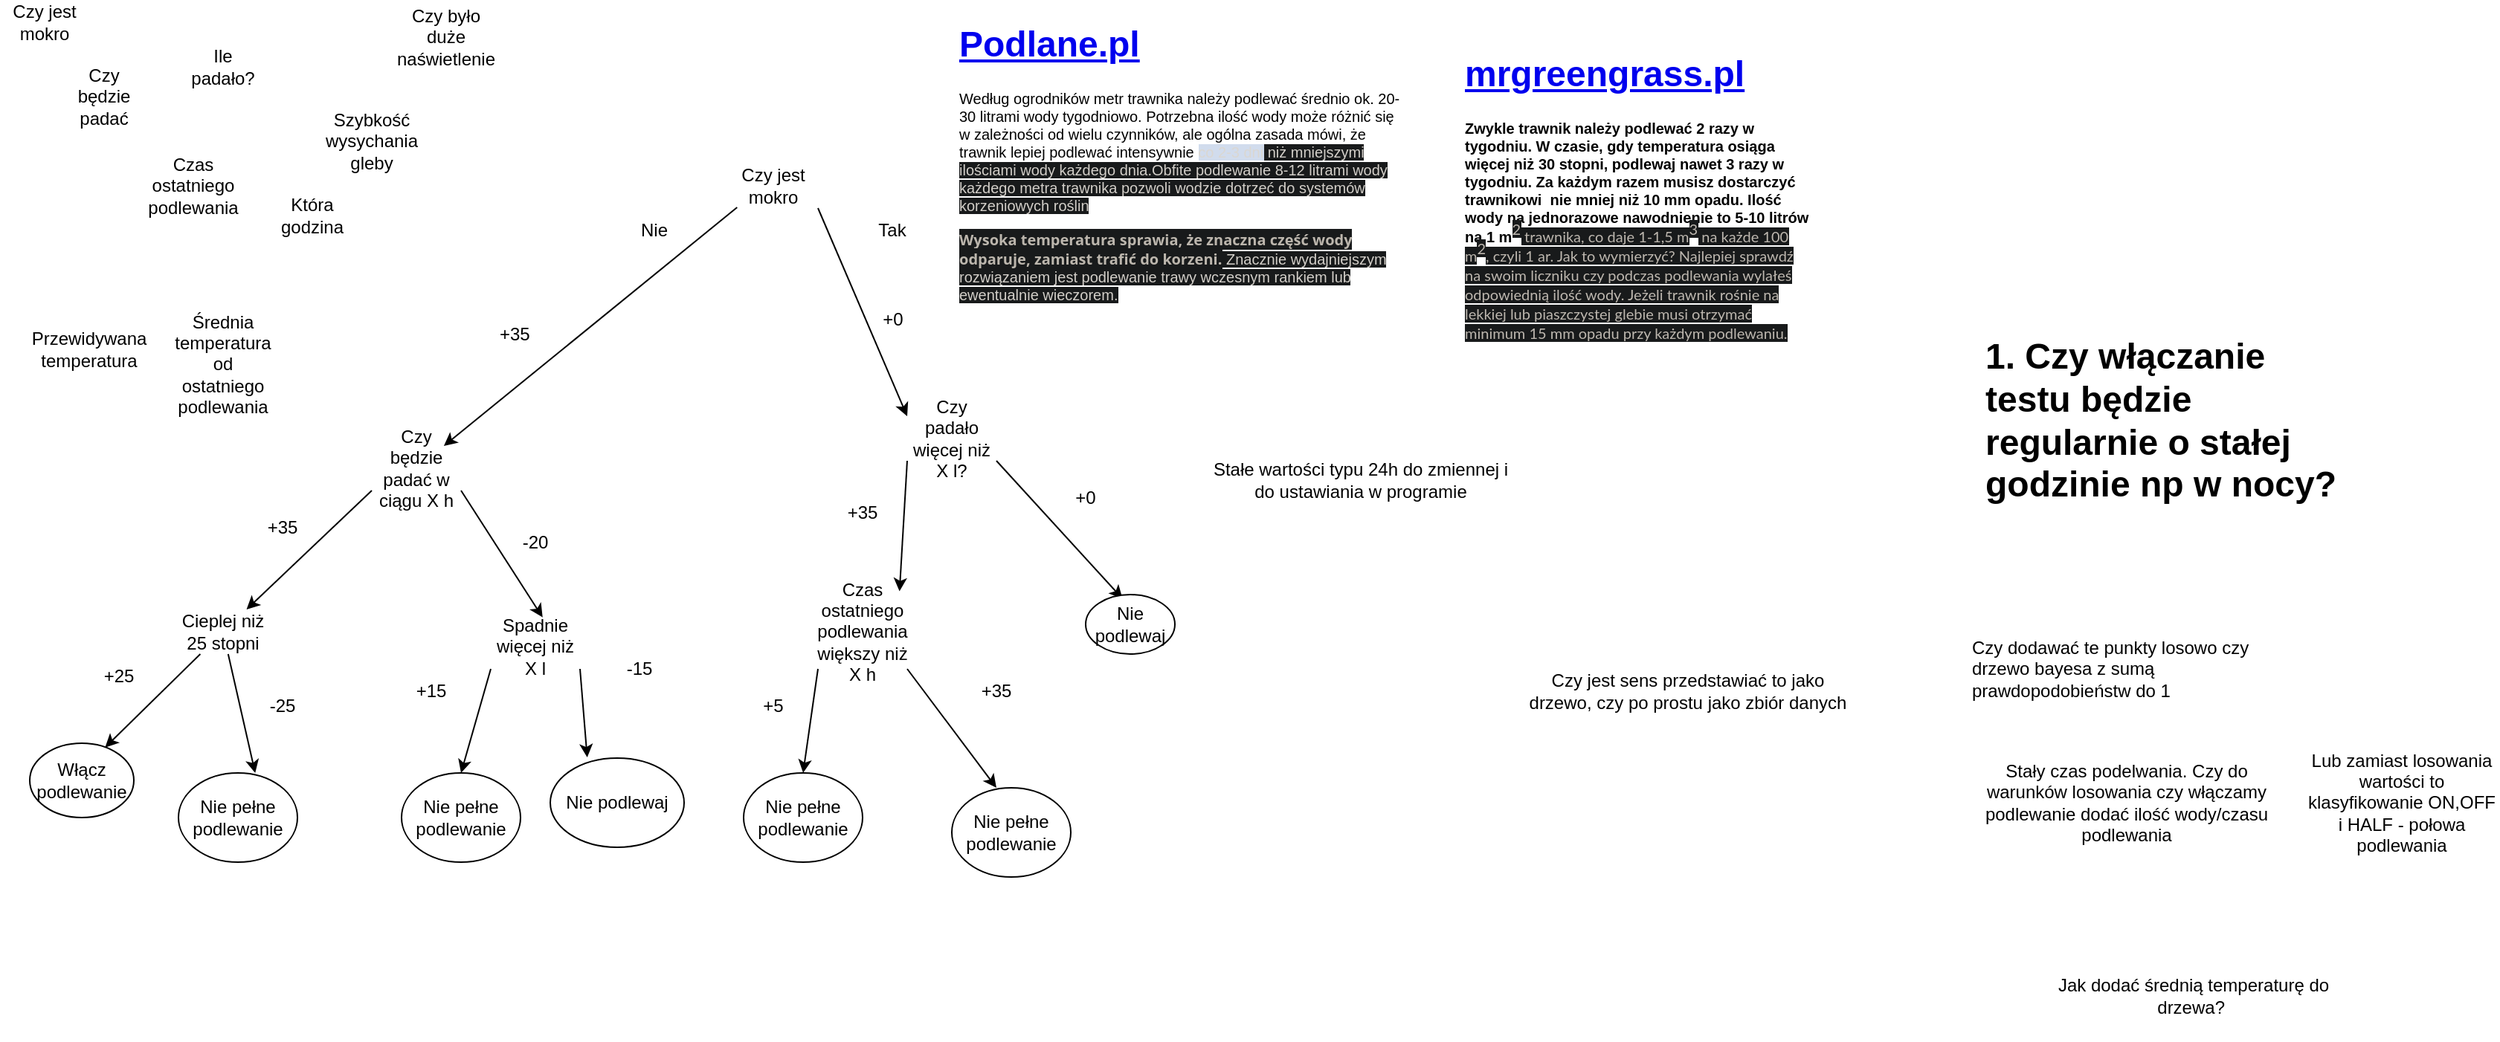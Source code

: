 <mxfile version="22.1.18" type="github" pages="5">
  <diagram name="Wstepny diagram" id="2a216829-ef6e-dabb-86c1-c78162f3ba2b">
    <mxGraphModel dx="1434" dy="774" grid="1" gridSize="10" guides="1" tooltips="1" connect="1" arrows="1" fold="1" page="1" pageScale="1" pageWidth="850" pageHeight="1100" background="none" math="0" shadow="0">
      <root>
        <mxCell id="0" />
        <mxCell id="1" parent="0" />
        <mxCell id="Oy0aAa8_1EA4BgsdLdqV-1" value="" style="endArrow=classic;html=1;rounded=0;entryX=0;entryY=0;entryDx=0;entryDy=0;exitX=1;exitY=1;exitDx=0;exitDy=0;" parent="1" source="Oy0aAa8_1EA4BgsdLdqV-3" target="Oy0aAa8_1EA4BgsdLdqV-14" edge="1">
          <mxGeometry width="50" height="50" relative="1" as="geometry">
            <mxPoint x="520" y="150" as="sourcePoint" />
            <mxPoint x="620" y="270" as="targetPoint" />
          </mxGeometry>
        </mxCell>
        <mxCell id="Oy0aAa8_1EA4BgsdLdqV-2" value="" style="endArrow=classic;html=1;rounded=0;exitX=0.094;exitY=0.983;exitDx=0;exitDy=0;exitPerimeter=0;" parent="1" source="Oy0aAa8_1EA4BgsdLdqV-3" target="Oy0aAa8_1EA4BgsdLdqV-15" edge="1">
          <mxGeometry width="50" height="50" relative="1" as="geometry">
            <mxPoint x="520" y="150" as="sourcePoint" />
            <mxPoint x="280" y="290" as="targetPoint" />
          </mxGeometry>
        </mxCell>
        <mxCell id="Oy0aAa8_1EA4BgsdLdqV-3" value="Czy jest mokro" style="text;html=1;strokeColor=none;fillColor=none;align=center;verticalAlign=middle;whiteSpace=wrap;rounded=0;" parent="1" vertex="1">
          <mxGeometry x="490" y="110" width="60" height="30" as="geometry" />
        </mxCell>
        <mxCell id="Oy0aAa8_1EA4BgsdLdqV-4" value="Tak" style="text;html=1;strokeColor=none;fillColor=none;align=center;verticalAlign=middle;whiteSpace=wrap;rounded=0;" parent="1" vertex="1">
          <mxGeometry x="570" y="140" width="60" height="30" as="geometry" />
        </mxCell>
        <mxCell id="Oy0aAa8_1EA4BgsdLdqV-5" value="Nie" style="text;html=1;strokeColor=none;fillColor=none;align=center;verticalAlign=middle;whiteSpace=wrap;rounded=0;" parent="1" vertex="1">
          <mxGeometry x="410" y="140" width="60" height="30" as="geometry" />
        </mxCell>
        <mxCell id="Oy0aAa8_1EA4BgsdLdqV-6" value="Ile padało?" style="text;html=1;strokeColor=none;fillColor=none;align=center;verticalAlign=middle;whiteSpace=wrap;rounded=0;" parent="1" vertex="1">
          <mxGeometry x="120" y="30" width="60" height="30" as="geometry" />
        </mxCell>
        <mxCell id="Oy0aAa8_1EA4BgsdLdqV-7" value="Czy będzie padać" style="text;html=1;strokeColor=none;fillColor=none;align=center;verticalAlign=middle;whiteSpace=wrap;rounded=0;" parent="1" vertex="1">
          <mxGeometry x="40" y="50" width="60" height="30" as="geometry" />
        </mxCell>
        <mxCell id="Oy0aAa8_1EA4BgsdLdqV-8" value="Czas ostatniego podlewania" style="text;html=1;strokeColor=none;fillColor=none;align=center;verticalAlign=middle;whiteSpace=wrap;rounded=0;" parent="1" vertex="1">
          <mxGeometry x="100" y="110" width="60" height="30" as="geometry" />
        </mxCell>
        <mxCell id="Oy0aAa8_1EA4BgsdLdqV-9" value="Średnia temperatura od ostatniego podlewania" style="text;html=1;strokeColor=none;fillColor=none;align=center;verticalAlign=middle;whiteSpace=wrap;rounded=0;" parent="1" vertex="1">
          <mxGeometry x="120" y="230" width="60" height="30" as="geometry" />
        </mxCell>
        <mxCell id="Oy0aAa8_1EA4BgsdLdqV-11" value="Cieplej niż 25 stopni" style="text;html=1;strokeColor=none;fillColor=none;align=center;verticalAlign=middle;whiteSpace=wrap;rounded=0;" parent="1" vertex="1">
          <mxGeometry x="120" y="410" width="60" height="30" as="geometry" />
        </mxCell>
        <mxCell id="Oy0aAa8_1EA4BgsdLdqV-12" value="Szybkość wysychania gleby" style="text;html=1;strokeColor=none;fillColor=none;align=center;verticalAlign=middle;whiteSpace=wrap;rounded=0;" parent="1" vertex="1">
          <mxGeometry x="220" y="80" width="60" height="30" as="geometry" />
        </mxCell>
        <mxCell id="Oy0aAa8_1EA4BgsdLdqV-13" value="Czy jest mokro" style="text;html=1;strokeColor=none;fillColor=none;align=center;verticalAlign=middle;whiteSpace=wrap;rounded=0;" parent="1" vertex="1">
          <mxGeometry width="60" height="30" as="geometry" />
        </mxCell>
        <mxCell id="Oy0aAa8_1EA4BgsdLdqV-14" value="Czy padało więcej niż X l?" style="text;html=1;strokeColor=none;fillColor=none;align=center;verticalAlign=middle;whiteSpace=wrap;rounded=0;" parent="1" vertex="1">
          <mxGeometry x="610" y="280" width="60" height="30" as="geometry" />
        </mxCell>
        <mxCell id="Oy0aAa8_1EA4BgsdLdqV-15" value="Czy będzie padać w ciągu X h" style="text;html=1;strokeColor=none;fillColor=none;align=center;verticalAlign=middle;whiteSpace=wrap;rounded=0;" parent="1" vertex="1">
          <mxGeometry x="250" y="300" width="60" height="30" as="geometry" />
        </mxCell>
        <mxCell id="Oy0aAa8_1EA4BgsdLdqV-16" value="" style="endArrow=classic;html=1;rounded=0;exitX=0;exitY=1;exitDx=0;exitDy=0;" parent="1" source="Oy0aAa8_1EA4BgsdLdqV-15" target="Oy0aAa8_1EA4BgsdLdqV-11" edge="1">
          <mxGeometry width="50" height="50" relative="1" as="geometry">
            <mxPoint x="270" y="340" as="sourcePoint" />
            <mxPoint x="210" y="420" as="targetPoint" />
          </mxGeometry>
        </mxCell>
        <mxCell id="Oy0aAa8_1EA4BgsdLdqV-17" value="" style="endArrow=classic;html=1;rounded=0;entryX=0.914;entryY=-0.044;entryDx=0;entryDy=0;entryPerimeter=0;exitX=0;exitY=1;exitDx=0;exitDy=0;" parent="1" source="Oy0aAa8_1EA4BgsdLdqV-14" target="Oy0aAa8_1EA4BgsdLdqV-22" edge="1">
          <mxGeometry width="50" height="50" relative="1" as="geometry">
            <mxPoint x="620" y="320" as="sourcePoint" />
            <mxPoint x="550" y="400" as="targetPoint" />
          </mxGeometry>
        </mxCell>
        <mxCell id="Oy0aAa8_1EA4BgsdLdqV-18" value="" style="endArrow=classic;html=1;rounded=0;entryX=0.581;entryY=-0.156;entryDx=0;entryDy=0;entryPerimeter=0;exitX=1;exitY=1;exitDx=0;exitDy=0;" parent="1" source="Oy0aAa8_1EA4BgsdLdqV-15" target="Oy0aAa8_1EA4BgsdLdqV-31" edge="1">
          <mxGeometry width="50" height="50" relative="1" as="geometry">
            <mxPoint x="290" y="340" as="sourcePoint" />
            <mxPoint x="350" y="420" as="targetPoint" />
          </mxGeometry>
        </mxCell>
        <mxCell id="Oy0aAa8_1EA4BgsdLdqV-19" value="" style="endArrow=classic;html=1;rounded=0;entryX=0.414;entryY=0.071;entryDx=0;entryDy=0;entryPerimeter=0;exitX=1;exitY=1;exitDx=0;exitDy=0;" parent="1" source="Oy0aAa8_1EA4BgsdLdqV-14" target="Oy0aAa8_1EA4BgsdLdqV-20" edge="1">
          <mxGeometry width="50" height="50" relative="1" as="geometry">
            <mxPoint x="650" y="320" as="sourcePoint" />
            <mxPoint x="700" y="390" as="targetPoint" />
          </mxGeometry>
        </mxCell>
        <mxCell id="Oy0aAa8_1EA4BgsdLdqV-20" value="Nie podlewaj" style="ellipse;whiteSpace=wrap;html=1;" parent="1" vertex="1">
          <mxGeometry x="730" y="400" width="60" height="40" as="geometry" />
        </mxCell>
        <mxCell id="Oy0aAa8_1EA4BgsdLdqV-22" value="Czas ostatniego podlewania większy niż X h" style="text;html=1;strokeColor=none;fillColor=none;align=center;verticalAlign=middle;whiteSpace=wrap;rounded=0;" parent="1" vertex="1">
          <mxGeometry x="550" y="400" width="60" height="50" as="geometry" />
        </mxCell>
        <mxCell id="Oy0aAa8_1EA4BgsdLdqV-23" value="" style="endArrow=classic;html=1;rounded=0;exitX=1;exitY=1;exitDx=0;exitDy=0;entryX=0.375;entryY=0;entryDx=0;entryDy=0;entryPerimeter=0;" parent="1" source="Oy0aAa8_1EA4BgsdLdqV-22" target="Oy0aAa8_1EA4BgsdLdqV-69" edge="1">
          <mxGeometry width="50" height="50" relative="1" as="geometry">
            <mxPoint x="590" y="460" as="sourcePoint" />
            <mxPoint x="670" y="520" as="targetPoint" />
          </mxGeometry>
        </mxCell>
        <mxCell id="Oy0aAa8_1EA4BgsdLdqV-24" value="" style="endArrow=classic;html=1;rounded=0;exitX=0;exitY=1;exitDx=0;exitDy=0;" parent="1" source="Oy0aAa8_1EA4BgsdLdqV-22" edge="1">
          <mxGeometry width="50" height="50" relative="1" as="geometry">
            <mxPoint x="570" y="460" as="sourcePoint" />
            <mxPoint x="540" y="520" as="targetPoint" />
          </mxGeometry>
        </mxCell>
        <mxCell id="Oy0aAa8_1EA4BgsdLdqV-25" value="" style="endArrow=classic;html=1;rounded=0;entryX=0.645;entryY=0.001;entryDx=0;entryDy=0;entryPerimeter=0;" parent="1" source="Oy0aAa8_1EA4BgsdLdqV-11" target="Oy0aAa8_1EA4BgsdLdqV-61" edge="1">
          <mxGeometry width="50" height="50" relative="1" as="geometry">
            <mxPoint x="160" y="440" as="sourcePoint" />
            <mxPoint x="180" y="520" as="targetPoint" />
          </mxGeometry>
        </mxCell>
        <mxCell id="Oy0aAa8_1EA4BgsdLdqV-26" value="" style="endArrow=classic;html=1;rounded=0;entryX=0.724;entryY=0.057;entryDx=0;entryDy=0;entryPerimeter=0;" parent="1" source="Oy0aAa8_1EA4BgsdLdqV-11" target="Oy0aAa8_1EA4BgsdLdqV-29" edge="1">
          <mxGeometry width="50" height="50" relative="1" as="geometry">
            <mxPoint x="130" y="440" as="sourcePoint" />
            <mxPoint x="70" y="520" as="targetPoint" />
          </mxGeometry>
        </mxCell>
        <mxCell id="Oy0aAa8_1EA4BgsdLdqV-27" value="Przewidywana temperatura" style="text;html=1;strokeColor=none;fillColor=none;align=center;verticalAlign=middle;whiteSpace=wrap;rounded=0;" parent="1" vertex="1">
          <mxGeometry x="30" y="220" width="60" height="30" as="geometry" />
        </mxCell>
        <mxCell id="Oy0aAa8_1EA4BgsdLdqV-29" value="Włącz podlewanie" style="ellipse;whiteSpace=wrap;html=1;" parent="1" vertex="1">
          <mxGeometry x="20" y="500" width="70" height="50" as="geometry" />
        </mxCell>
        <mxCell id="Oy0aAa8_1EA4BgsdLdqV-31" value="Spadnie więcej niż X l" style="text;html=1;strokeColor=none;fillColor=none;align=center;verticalAlign=middle;whiteSpace=wrap;rounded=0;" parent="1" vertex="1">
          <mxGeometry x="330" y="420" width="60" height="30" as="geometry" />
        </mxCell>
        <mxCell id="Oy0aAa8_1EA4BgsdLdqV-32" value="" style="endArrow=classic;html=1;rounded=0;entryX=0.276;entryY=-0.008;entryDx=0;entryDy=0;entryPerimeter=0;exitX=1;exitY=1;exitDx=0;exitDy=0;" parent="1" source="Oy0aAa8_1EA4BgsdLdqV-31" target="Oy0aAa8_1EA4BgsdLdqV-35" edge="1">
          <mxGeometry width="50" height="50" relative="1" as="geometry">
            <mxPoint x="365" y="450" as="sourcePoint" />
            <mxPoint x="425" y="550" as="targetPoint" />
          </mxGeometry>
        </mxCell>
        <mxCell id="Oy0aAa8_1EA4BgsdLdqV-33" value="" style="endArrow=classic;html=1;rounded=0;exitX=0;exitY=1;exitDx=0;exitDy=0;entryX=0.5;entryY=0;entryDx=0;entryDy=0;entryPerimeter=0;" parent="1" source="Oy0aAa8_1EA4BgsdLdqV-31" target="Oy0aAa8_1EA4BgsdLdqV-62" edge="1">
          <mxGeometry width="50" height="50" relative="1" as="geometry">
            <mxPoint x="350" y="460" as="sourcePoint" />
            <mxPoint x="310" y="520" as="targetPoint" />
          </mxGeometry>
        </mxCell>
        <mxCell id="Oy0aAa8_1EA4BgsdLdqV-35" value="Nie podlewaj" style="ellipse;whiteSpace=wrap;html=1;" parent="1" vertex="1">
          <mxGeometry x="370" y="510" width="90" height="60" as="geometry" />
        </mxCell>
        <mxCell id="Oy0aAa8_1EA4BgsdLdqV-41" value="Czy było duże naświetlenie" style="text;html=1;strokeColor=none;fillColor=none;align=center;verticalAlign=middle;whiteSpace=wrap;rounded=0;" parent="1" vertex="1">
          <mxGeometry x="270" y="10" width="60" height="30" as="geometry" />
        </mxCell>
        <mxCell id="Oy0aAa8_1EA4BgsdLdqV-42" value="&lt;h1&gt;&lt;a href=&quot;https://www.google.com/url?sa=t&amp;amp;rct=j&amp;amp;q=&amp;amp;esrc=s&amp;amp;source=web&amp;amp;cd=&amp;amp;cad=rja&amp;amp;uact=8&amp;amp;ved=2ahUKEwjd9_7S2OmCAxV5S_EDHRzvCn8QFnoECA0QAw&amp;amp;url=https%3A%2F%2Fwww.podlane.pl%2Fblog%2File-czasu-zraszac-trawe%2F%23%3A~%3Atext%3DWed%25C5%2582ug%2520ogrodnik%25C3%25B3w%2520metr%2520trawnika%2520nale%25C5%25BCy%2Cmniejszymi%2520ilo%25C5%259Bciami%2520wody%2520ka%25C5%25BCdego%2520dnia.&amp;amp;usg=AOvVaw2pqViFTJVjvCTcqU8-Sa7X&amp;amp;opi=89978449&quot;&gt;Podlane.pl&lt;/a&gt;&lt;/h1&gt;&lt;p style=&quot;font-size: 10px;&quot;&gt;Według ogrodników metr trawnika należy podlewać średnio ok. 20-30 litrami wody tygodniowo. Potrzebna ilość wody może różnić się w zależności od wielu czynników, ale ogólna zasada mówi, że trawnik lepiej podlewać intensywnie&amp;nbsp;&lt;span data-darkreader-inline-color=&quot;&quot; data-darkreader-inline-bgcolor=&quot;&quot; style=&quot;background-color: rgba(0, 63, 156, 0.18); color: rgb(218, 215, 210); font-family: &amp;quot;Google Sans&amp;quot;, arial, sans-serif; --darkreader-inline-bgcolor: rgba(0, 50, 125, 0.18); --darkreader-inline-color: #cecac3;&quot;&gt;co 2-3 dni&lt;/span&gt;&lt;span data-darkreader-inline-bgcolor=&quot;&quot; data-darkreader-inline-color=&quot;&quot; style=&quot;color: rgb(211, 207, 201); font-family: &amp;quot;Google Sans&amp;quot;, arial, sans-serif; background-color: rgb(24, 26, 27); --darkreader-inline-color: #c9c4bd; --darkreader-inline-bgcolor: #131516;&quot;&gt;&amp;nbsp;niż mniejszymi ilościami wody każdego dnia.&lt;/span&gt;&lt;span data-darkreader-inline-color=&quot;&quot; data-darkreader-inline-bgcolor=&quot;&quot; style=&quot;background-color: rgb(24, 26, 27); color: rgb(211, 207, 201); font-family: &amp;quot;Google Sans&amp;quot;, arial, sans-serif; --darkreader-inline-bgcolor: #131516; --darkreader-inline-color: #c9c4bd;&quot;&gt;Obfite podlewanie 8-12 litrami wody każdego metra trawnika pozwoli wodzie dotrzeć do systemów korzeniowych roślin&lt;/span&gt;&lt;/p&gt;&lt;p style=&quot;font-size: 10px;&quot;&gt;&lt;span data-darkreader-inline-color=&quot;&quot; data-darkreader-inline-bgcolor=&quot;&quot; style=&quot;background-color: rgb(24, 26, 27); color: rgb(211, 207, 201); font-family: &amp;quot;Google Sans&amp;quot;, arial, sans-serif; --darkreader-inline-bgcolor: #131516; --darkreader-inline-color: #c9c4bd;&quot;&gt;&lt;strong data-darkreader-inline-outline=&quot;&quot; data-darkreader-inline-bgcolor=&quot;&quot; data-darkreader-inline-color=&quot;&quot; style=&quot;box-sizing: inherit; color: rgb(188, 182, 173); font-family: &amp;quot;Open Sans&amp;quot;; text-align: justify; background-color: rgb(24, 26, 27); --darkreader-inline-color: #b9b3aa; --darkreader-inline-bgcolor: #131516; --darkreader-inline-outline: initial; outline: 0px !important;&quot;&gt;Wysoka temperatura sprawia, że znaczna część wody odparuje, zamiast trafić do korzeni.&lt;/strong&gt;&amp;nbsp;Znacznie wydajniejszym rozwiązaniem jest podlewanie trawy wczesnym rankiem lub ewentualnie wieczorem.&lt;br&gt;&lt;/span&gt;&lt;/p&gt;" style="text;html=1;strokeColor=none;fillColor=none;spacing=5;spacingTop=-20;whiteSpace=wrap;overflow=hidden;rounded=0;" parent="1" vertex="1">
          <mxGeometry x="640" y="10" width="310" height="200" as="geometry" />
        </mxCell>
        <mxCell id="Oy0aAa8_1EA4BgsdLdqV-44" value="&lt;h1&gt;&lt;span data-darkreader-inline-bgcolor=&quot;&quot; style=&quot;background-color: initial; --darkreader-inline-bgcolor: initial;&quot;&gt;&lt;a href=&quot;https://mrgreengrass.pl/nawadnianie-trawnika/&quot;&gt;mrgreengrass.pl&lt;/a&gt;&lt;/span&gt;&lt;/h1&gt;&lt;h1 style=&quot;font-size: 10px;&quot;&gt;Zwykle trawnik należy podlewać 2 razy w tygodniu. W czasie, gdy temperatura osiąga więcej niż 30 stopni, podlewaj nawet 3 razy w tygodniu. Za każdym razem musisz dostarczyć trawnikowi&amp;nbsp; nie mniej niż 10 mm opadu. Ilość wody na jednorazowe nawodnienie to 5-10 litrów na 1 m&lt;span data-darkreader-inline-bgcolor=&quot;&quot; data-darkreader-inline-color=&quot;&quot; style=&quot;box-sizing: inherit; line-height: 0; position: relative; vertical-align: baseline; top: -0.5em; color: rgb(189, 183, 175); font-family: Lato, BlinkMacSystemFont, -apple-system, Roboto, &amp;quot;Lucida Sans&amp;quot;; font-weight: 400; text-align: justify; background-color: rgb(24, 26, 27); --darkreader-inline-color: #bab4ab; --darkreader-inline-bgcolor: #131516;&quot;&gt;2&lt;/span&gt;&lt;span data-darkreader-inline-bgcolor=&quot;&quot; data-darkreader-inline-color=&quot;&quot; style=&quot;color: rgb(189, 183, 175); font-family: Lato, BlinkMacSystemFont, -apple-system, Roboto, &amp;quot;Lucida Sans&amp;quot;; font-weight: 400; text-align: justify; background-color: rgb(24, 26, 27); --darkreader-inline-color: #bab4ab; --darkreader-inline-bgcolor: #131516;&quot;&gt;&amp;nbsp;trawnika, co daje 1-1,5 m&lt;/span&gt;&lt;span data-darkreader-inline-bgcolor=&quot;&quot; data-darkreader-inline-color=&quot;&quot; style=&quot;box-sizing: inherit; line-height: 0; position: relative; vertical-align: baseline; top: -0.5em; color: rgb(189, 183, 175); font-family: Lato, BlinkMacSystemFont, -apple-system, Roboto, &amp;quot;Lucida Sans&amp;quot;; font-weight: 400; text-align: justify; background-color: rgb(24, 26, 27); --darkreader-inline-color: #bab4ab; --darkreader-inline-bgcolor: #131516;&quot;&gt;3&lt;/span&gt;&lt;span data-darkreader-inline-bgcolor=&quot;&quot; data-darkreader-inline-color=&quot;&quot; style=&quot;color: rgb(189, 183, 175); font-family: Lato, BlinkMacSystemFont, -apple-system, Roboto, &amp;quot;Lucida Sans&amp;quot;; font-weight: 400; text-align: justify; background-color: rgb(24, 26, 27); --darkreader-inline-color: #bab4ab; --darkreader-inline-bgcolor: #131516;&quot;&gt;&amp;nbsp;na każde 100 m&lt;/span&gt;&lt;span data-darkreader-inline-bgcolor=&quot;&quot; data-darkreader-inline-color=&quot;&quot; style=&quot;box-sizing: inherit; line-height: 0; position: relative; vertical-align: baseline; top: -0.5em; margin-bottom: 0px; color: rgb(189, 183, 175); font-family: Lato, BlinkMacSystemFont, -apple-system, Roboto, &amp;quot;Lucida Sans&amp;quot;; font-weight: 400; text-align: justify; background-color: rgb(24, 26, 27); --darkreader-inline-color: #bab4ab; --darkreader-inline-bgcolor: #131516;&quot;&gt;2&lt;/span&gt;&lt;span data-darkreader-inline-bgcolor=&quot;&quot; data-darkreader-inline-color=&quot;&quot; style=&quot;color: rgb(189, 183, 175); font-family: Lato, BlinkMacSystemFont, -apple-system, Roboto, &amp;quot;Lucida Sans&amp;quot;; font-weight: 400; text-align: justify; background-color: rgb(24, 26, 27); --darkreader-inline-color: #bab4ab; --darkreader-inline-bgcolor: #131516;&quot;&gt;, czyli 1 ar. Jak to wymierzyć? Najlepiej sprawdź na swoim liczniku czy podczas podlewania wylałeś odpowiednią ilość wody. Jeżeli trawnik rośnie na lekkiej lub piaszczystej glebie musi otrzymać minimum 15 mm opadu przy każdym podlewaniu.&lt;/span&gt;&lt;br&gt;&lt;/h1&gt;" style="text;html=1;strokeColor=none;fillColor=none;spacing=5;spacingTop=-20;whiteSpace=wrap;overflow=hidden;rounded=0;" parent="1" vertex="1">
          <mxGeometry x="980" y="30" width="240" height="210" as="geometry" />
        </mxCell>
        <mxCell id="Oy0aAa8_1EA4BgsdLdqV-45" value="Która godzina" style="text;html=1;strokeColor=none;fillColor=none;align=center;verticalAlign=middle;whiteSpace=wrap;rounded=0;" parent="1" vertex="1">
          <mxGeometry x="180" y="130" width="60" height="30" as="geometry" />
        </mxCell>
        <mxCell id="Oy0aAa8_1EA4BgsdLdqV-47" value="+0" style="text;html=1;align=center;verticalAlign=middle;resizable=0;points=[];autosize=1;strokeColor=none;fillColor=none;" parent="1" vertex="1">
          <mxGeometry x="580" y="200" width="40" height="30" as="geometry" />
        </mxCell>
        <mxCell id="Oy0aAa8_1EA4BgsdLdqV-48" value="+35" style="text;strokeColor=none;fillColor=none;align=left;verticalAlign=middle;spacingLeft=4;spacingRight=4;overflow=hidden;points=[[0,0.5],[1,0.5]];portConstraint=eastwest;rotatable=0;whiteSpace=wrap;html=1;" parent="1" vertex="1">
          <mxGeometry x="330" y="210" width="80" height="30" as="geometry" />
        </mxCell>
        <mxCell id="Oy0aAa8_1EA4BgsdLdqV-49" value="+35" style="text;html=1;strokeColor=none;fillColor=none;align=center;verticalAlign=middle;whiteSpace=wrap;rounded=0;" parent="1" vertex="1">
          <mxGeometry x="160" y="340" width="60" height="30" as="geometry" />
        </mxCell>
        <mxCell id="Oy0aAa8_1EA4BgsdLdqV-50" value="+25" style="text;html=1;strokeColor=none;fillColor=none;align=center;verticalAlign=middle;whiteSpace=wrap;rounded=0;" parent="1" vertex="1">
          <mxGeometry x="50" y="440" width="60" height="30" as="geometry" />
        </mxCell>
        <mxCell id="Oy0aAa8_1EA4BgsdLdqV-51" value="-25" style="text;html=1;strokeColor=none;fillColor=none;align=center;verticalAlign=middle;whiteSpace=wrap;rounded=0;" parent="1" vertex="1">
          <mxGeometry x="160" y="460" width="60" height="30" as="geometry" />
        </mxCell>
        <mxCell id="Oy0aAa8_1EA4BgsdLdqV-52" value="-20" style="text;html=1;strokeColor=none;fillColor=none;align=center;verticalAlign=middle;whiteSpace=wrap;rounded=0;" parent="1" vertex="1">
          <mxGeometry x="330" y="350" width="60" height="30" as="geometry" />
        </mxCell>
        <mxCell id="Oy0aAa8_1EA4BgsdLdqV-53" value="&lt;h1&gt;1. Czy włączanie testu będzie&amp;nbsp; regularnie o stałej godzinie np w nocy?&lt;/h1&gt;" style="text;html=1;strokeColor=none;fillColor=none;spacing=5;spacingTop=-20;whiteSpace=wrap;overflow=hidden;rounded=0;" parent="1" vertex="1">
          <mxGeometry x="1330" y="220" width="250" height="205" as="geometry" />
        </mxCell>
        <mxCell id="Oy0aAa8_1EA4BgsdLdqV-54" value="Czy dodawać te punkty losowo czy drzewo bayesa z sumą prawdopodobieństw do 1" style="text;strokeColor=none;fillColor=none;align=left;verticalAlign=middle;spacingLeft=4;spacingRight=4;overflow=hidden;points=[[0,0.5],[1,0.5]];portConstraint=eastwest;rotatable=0;whiteSpace=wrap;html=1;" parent="1" vertex="1">
          <mxGeometry x="1320" y="400" width="220" height="100" as="geometry" />
        </mxCell>
        <mxCell id="Oy0aAa8_1EA4BgsdLdqV-56" value="Stały czas podelwania. Czy do warunków losowania czy włączamy podlewanie dodać ilość wody/czasu podlewania" style="text;html=1;strokeColor=none;fillColor=none;align=center;verticalAlign=middle;whiteSpace=wrap;rounded=0;" parent="1" vertex="1">
          <mxGeometry x="1320" y="490" width="220" height="100" as="geometry" />
        </mxCell>
        <mxCell id="Oy0aAa8_1EA4BgsdLdqV-57" value="Lub zamiast losowania wartości to klasyfikowanie ON,OFF i HALF - połowa podlewania" style="text;html=1;strokeColor=none;fillColor=none;align=center;verticalAlign=middle;whiteSpace=wrap;rounded=0;" parent="1" vertex="1">
          <mxGeometry x="1550" y="510" width="130" height="60" as="geometry" />
        </mxCell>
        <mxCell id="Oy0aAa8_1EA4BgsdLdqV-59" value="-15" style="text;html=1;strokeColor=none;fillColor=none;align=center;verticalAlign=middle;whiteSpace=wrap;rounded=0;" parent="1" vertex="1">
          <mxGeometry x="400" y="435" width="60" height="30" as="geometry" />
        </mxCell>
        <mxCell id="Oy0aAa8_1EA4BgsdLdqV-60" value="+15" style="text;html=1;strokeColor=none;fillColor=none;align=center;verticalAlign=middle;whiteSpace=wrap;rounded=0;" parent="1" vertex="1">
          <mxGeometry x="260" y="450" width="60" height="30" as="geometry" />
        </mxCell>
        <mxCell id="Oy0aAa8_1EA4BgsdLdqV-61" value="Nie pełne podlewanie" style="ellipse;whiteSpace=wrap;html=1;" parent="1" vertex="1">
          <mxGeometry x="120" y="520" width="80" height="60" as="geometry" />
        </mxCell>
        <mxCell id="Oy0aAa8_1EA4BgsdLdqV-62" value="Nie pełne podlewanie" style="ellipse;whiteSpace=wrap;html=1;" parent="1" vertex="1">
          <mxGeometry x="270" y="520" width="80" height="60" as="geometry" />
        </mxCell>
        <mxCell id="Oy0aAa8_1EA4BgsdLdqV-63" value="Nie pełne podlewanie" style="ellipse;whiteSpace=wrap;html=1;" parent="1" vertex="1">
          <mxGeometry x="500" y="520" width="80" height="60" as="geometry" />
        </mxCell>
        <mxCell id="Oy0aAa8_1EA4BgsdLdqV-65" value="+0" style="text;html=1;strokeColor=none;fillColor=none;align=center;verticalAlign=middle;whiteSpace=wrap;rounded=0;" parent="1" vertex="1">
          <mxGeometry x="700" y="320" width="60" height="30" as="geometry" />
        </mxCell>
        <mxCell id="Oy0aAa8_1EA4BgsdLdqV-66" value="+35" style="text;html=1;strokeColor=none;fillColor=none;align=center;verticalAlign=middle;whiteSpace=wrap;rounded=0;" parent="1" vertex="1">
          <mxGeometry x="550" y="330" width="60" height="30" as="geometry" />
        </mxCell>
        <mxCell id="Oy0aAa8_1EA4BgsdLdqV-67" value="+35" style="text;html=1;strokeColor=none;fillColor=none;align=center;verticalAlign=middle;whiteSpace=wrap;rounded=0;" parent="1" vertex="1">
          <mxGeometry x="640" y="450" width="60" height="30" as="geometry" />
        </mxCell>
        <mxCell id="Oy0aAa8_1EA4BgsdLdqV-68" value="+5" style="text;html=1;strokeColor=none;fillColor=none;align=center;verticalAlign=middle;whiteSpace=wrap;rounded=0;" parent="1" vertex="1">
          <mxGeometry x="490" y="460" width="60" height="30" as="geometry" />
        </mxCell>
        <mxCell id="Oy0aAa8_1EA4BgsdLdqV-69" value="Nie pełne podlewanie" style="ellipse;whiteSpace=wrap;html=1;" parent="1" vertex="1">
          <mxGeometry x="640" y="530" width="80" height="60" as="geometry" />
        </mxCell>
        <mxCell id="fs4j1TlcJSUdf_nyuL8P-1" value="Jak dodać średnią temperaturę do drzewa?&amp;nbsp;" style="text;html=1;strokeColor=none;fillColor=none;align=center;verticalAlign=middle;whiteSpace=wrap;rounded=0;" parent="1" vertex="1">
          <mxGeometry x="1380" y="640" width="190" height="60" as="geometry" />
        </mxCell>
        <mxCell id="vQOnalMdWFTI4LT6fsUT-1" value="Czy jest sens przedstawiać to jako drzewo, czy po prostu jako zbiór danych" style="text;html=1;strokeColor=none;fillColor=none;align=center;verticalAlign=middle;whiteSpace=wrap;rounded=0;" parent="1" vertex="1">
          <mxGeometry x="1020" y="400" width="230" height="130" as="geometry" />
        </mxCell>
        <mxCell id="Bk4bENIwdGby7odhESSD-1" value="Stałe wartości typu 24h do zmiennej i do ustawiania w programie" style="text;html=1;strokeColor=none;fillColor=none;align=center;verticalAlign=middle;whiteSpace=wrap;rounded=0;" parent="1" vertex="1">
          <mxGeometry x="810" y="267.5" width="210" height="110" as="geometry" />
        </mxCell>
      </root>
    </mxGraphModel>
  </diagram>
  <diagram id="DccS5OIg9nVVOdLqHvQS" name="tabela">
    <mxGraphModel dx="1639" dy="928" grid="1" gridSize="10" guides="1" tooltips="1" connect="1" arrows="1" fold="1" page="1" pageScale="1" pageWidth="827" pageHeight="1169" math="0" shadow="0">
      <root>
        <mxCell id="0" />
        <mxCell id="1" parent="0" />
        <mxCell id="5MWPHnnUy7uKxYs-HkZa-1" value="Temperatura wieksza od X" style="swimlane;fontStyle=0;childLayout=stackLayout;horizontal=1;startSize=30;horizontalStack=0;resizeParent=1;resizeParentMax=0;resizeLast=0;collapsible=1;marginBottom=0;whiteSpace=wrap;html=1;" vertex="1" parent="1">
          <mxGeometry x="30" y="20" width="140" height="760" as="geometry">
            <mxRectangle x="60" y="80" width="80" height="30" as="alternateBounds" />
          </mxGeometry>
        </mxCell>
        <mxCell id="5MWPHnnUy7uKxYs-HkZa-16" value="tak" style="text;strokeColor=none;fillColor=none;align=left;verticalAlign=middle;spacingLeft=4;spacingRight=4;overflow=hidden;points=[[0,0.5],[1,0.5]];portConstraint=eastwest;rotatable=0;whiteSpace=wrap;html=1;" vertex="1" parent="5MWPHnnUy7uKxYs-HkZa-1">
          <mxGeometry y="30" width="140" height="80" as="geometry" />
        </mxCell>
        <mxCell id="5MWPHnnUy7uKxYs-HkZa-15" value="tak" style="text;strokeColor=none;fillColor=none;align=left;verticalAlign=middle;spacingLeft=4;spacingRight=4;overflow=hidden;points=[[0,0.5],[1,0.5]];portConstraint=eastwest;rotatable=0;whiteSpace=wrap;html=1;" vertex="1" parent="5MWPHnnUy7uKxYs-HkZa-1">
          <mxGeometry y="110" width="140" height="80" as="geometry" />
        </mxCell>
        <mxCell id="5MWPHnnUy7uKxYs-HkZa-14" value="tak" style="text;strokeColor=none;fillColor=none;align=left;verticalAlign=middle;spacingLeft=4;spacingRight=4;overflow=hidden;points=[[0,0.5],[1,0.5]];portConstraint=eastwest;rotatable=0;whiteSpace=wrap;html=1;" vertex="1" parent="5MWPHnnUy7uKxYs-HkZa-1">
          <mxGeometry y="190" width="140" height="80" as="geometry" />
        </mxCell>
        <mxCell id="5MWPHnnUy7uKxYs-HkZa-13" value="tak" style="text;strokeColor=none;fillColor=none;align=left;verticalAlign=middle;spacingLeft=4;spacingRight=4;overflow=hidden;points=[[0,0.5],[1,0.5]];portConstraint=eastwest;rotatable=0;whiteSpace=wrap;html=1;" vertex="1" parent="5MWPHnnUy7uKxYs-HkZa-1">
          <mxGeometry y="270" width="140" height="80" as="geometry" />
        </mxCell>
        <mxCell id="5MWPHnnUy7uKxYs-HkZa-2" value="tak" style="text;strokeColor=none;fillColor=none;align=left;verticalAlign=middle;spacingLeft=4;spacingRight=4;overflow=hidden;points=[[0,0.5],[1,0.5]];portConstraint=eastwest;rotatable=0;whiteSpace=wrap;html=1;" vertex="1" parent="5MWPHnnUy7uKxYs-HkZa-1">
          <mxGeometry y="350" width="140" height="80" as="geometry" />
        </mxCell>
        <mxCell id="5MWPHnnUy7uKxYs-HkZa-3" value="nie" style="text;strokeColor=none;fillColor=none;align=left;verticalAlign=middle;spacingLeft=4;spacingRight=4;overflow=hidden;points=[[0,0.5],[1,0.5]];portConstraint=eastwest;rotatable=0;whiteSpace=wrap;html=1;" vertex="1" parent="5MWPHnnUy7uKxYs-HkZa-1">
          <mxGeometry y="430" width="140" height="90" as="geometry" />
        </mxCell>
        <mxCell id="5MWPHnnUy7uKxYs-HkZa-4" value="nie" style="text;strokeColor=none;fillColor=none;align=left;verticalAlign=middle;spacingLeft=4;spacingRight=4;overflow=hidden;points=[[0,0.5],[1,0.5]];portConstraint=eastwest;rotatable=0;whiteSpace=wrap;html=1;" vertex="1" parent="5MWPHnnUy7uKxYs-HkZa-1">
          <mxGeometry y="520" width="140" height="80" as="geometry" />
        </mxCell>
        <mxCell id="5MWPHnnUy7uKxYs-HkZa-17" value="nie" style="text;strokeColor=none;fillColor=none;align=left;verticalAlign=middle;spacingLeft=4;spacingRight=4;overflow=hidden;points=[[0,0.5],[1,0.5]];portConstraint=eastwest;rotatable=0;whiteSpace=wrap;html=1;" vertex="1" parent="5MWPHnnUy7uKxYs-HkZa-1">
          <mxGeometry y="600" width="140" height="80" as="geometry" />
        </mxCell>
        <mxCell id="5MWPHnnUy7uKxYs-HkZa-18" value="nie" style="text;strokeColor=none;fillColor=none;align=left;verticalAlign=middle;spacingLeft=4;spacingRight=4;overflow=hidden;points=[[0,0.5],[1,0.5]];portConstraint=eastwest;rotatable=0;whiteSpace=wrap;html=1;" vertex="1" parent="5MWPHnnUy7uKxYs-HkZa-1">
          <mxGeometry y="680" width="140" height="80" as="geometry" />
        </mxCell>
        <mxCell id="5MWPHnnUy7uKxYs-HkZa-19" value="Średnia temp wieksza od X" style="swimlane;fontStyle=0;childLayout=stackLayout;horizontal=1;startSize=30;horizontalStack=0;resizeParent=1;resizeParentMax=0;resizeLast=0;collapsible=1;marginBottom=0;whiteSpace=wrap;html=1;" vertex="1" parent="1">
          <mxGeometry x="190" y="20" width="140" height="760" as="geometry">
            <mxRectangle x="60" y="80" width="80" height="30" as="alternateBounds" />
          </mxGeometry>
        </mxCell>
        <mxCell id="5MWPHnnUy7uKxYs-HkZa-20" value="1" style="text;strokeColor=none;fillColor=none;align=left;verticalAlign=middle;spacingLeft=4;spacingRight=4;overflow=hidden;points=[[0,0.5],[1,0.5]];portConstraint=eastwest;rotatable=0;whiteSpace=wrap;html=1;" vertex="1" parent="5MWPHnnUy7uKxYs-HkZa-19">
          <mxGeometry y="30" width="140" height="80" as="geometry" />
        </mxCell>
        <mxCell id="5MWPHnnUy7uKxYs-HkZa-21" value="2" style="text;strokeColor=none;fillColor=none;align=left;verticalAlign=middle;spacingLeft=4;spacingRight=4;overflow=hidden;points=[[0,0.5],[1,0.5]];portConstraint=eastwest;rotatable=0;whiteSpace=wrap;html=1;" vertex="1" parent="5MWPHnnUy7uKxYs-HkZa-19">
          <mxGeometry y="110" width="140" height="80" as="geometry" />
        </mxCell>
        <mxCell id="5MWPHnnUy7uKxYs-HkZa-22" value="3" style="text;strokeColor=none;fillColor=none;align=left;verticalAlign=middle;spacingLeft=4;spacingRight=4;overflow=hidden;points=[[0,0.5],[1,0.5]];portConstraint=eastwest;rotatable=0;whiteSpace=wrap;html=1;" vertex="1" parent="5MWPHnnUy7uKxYs-HkZa-19">
          <mxGeometry y="190" width="140" height="80" as="geometry" />
        </mxCell>
        <mxCell id="5MWPHnnUy7uKxYs-HkZa-23" value="4" style="text;strokeColor=none;fillColor=none;align=left;verticalAlign=middle;spacingLeft=4;spacingRight=4;overflow=hidden;points=[[0,0.5],[1,0.5]];portConstraint=eastwest;rotatable=0;whiteSpace=wrap;html=1;" vertex="1" parent="5MWPHnnUy7uKxYs-HkZa-19">
          <mxGeometry y="270" width="140" height="80" as="geometry" />
        </mxCell>
        <mxCell id="5MWPHnnUy7uKxYs-HkZa-24" value="5" style="text;strokeColor=none;fillColor=none;align=left;verticalAlign=middle;spacingLeft=4;spacingRight=4;overflow=hidden;points=[[0,0.5],[1,0.5]];portConstraint=eastwest;rotatable=0;whiteSpace=wrap;html=1;" vertex="1" parent="5MWPHnnUy7uKxYs-HkZa-19">
          <mxGeometry y="350" width="140" height="80" as="geometry" />
        </mxCell>
        <mxCell id="5MWPHnnUy7uKxYs-HkZa-25" value="6" style="text;strokeColor=none;fillColor=none;align=left;verticalAlign=middle;spacingLeft=4;spacingRight=4;overflow=hidden;points=[[0,0.5],[1,0.5]];portConstraint=eastwest;rotatable=0;whiteSpace=wrap;html=1;" vertex="1" parent="5MWPHnnUy7uKxYs-HkZa-19">
          <mxGeometry y="430" width="140" height="90" as="geometry" />
        </mxCell>
        <mxCell id="5MWPHnnUy7uKxYs-HkZa-26" value="7" style="text;strokeColor=none;fillColor=none;align=left;verticalAlign=middle;spacingLeft=4;spacingRight=4;overflow=hidden;points=[[0,0.5],[1,0.5]];portConstraint=eastwest;rotatable=0;whiteSpace=wrap;html=1;" vertex="1" parent="5MWPHnnUy7uKxYs-HkZa-19">
          <mxGeometry y="520" width="140" height="80" as="geometry" />
        </mxCell>
        <mxCell id="5MWPHnnUy7uKxYs-HkZa-27" value="8" style="text;strokeColor=none;fillColor=none;align=left;verticalAlign=middle;spacingLeft=4;spacingRight=4;overflow=hidden;points=[[0,0.5],[1,0.5]];portConstraint=eastwest;rotatable=0;whiteSpace=wrap;html=1;" vertex="1" parent="5MWPHnnUy7uKxYs-HkZa-19">
          <mxGeometry y="600" width="140" height="80" as="geometry" />
        </mxCell>
        <mxCell id="5MWPHnnUy7uKxYs-HkZa-28" value="9" style="text;strokeColor=none;fillColor=none;align=left;verticalAlign=middle;spacingLeft=4;spacingRight=4;overflow=hidden;points=[[0,0.5],[1,0.5]];portConstraint=eastwest;rotatable=0;whiteSpace=wrap;html=1;" vertex="1" parent="5MWPHnnUy7uKxYs-HkZa-19">
          <mxGeometry y="680" width="140" height="80" as="geometry" />
        </mxCell>
        <mxCell id="5MWPHnnUy7uKxYs-HkZa-29" value="Czy gleba jest mokra (wartość czujnika większa od X)" style="swimlane;fontStyle=0;childLayout=stackLayout;horizontal=1;startSize=30;horizontalStack=0;resizeParent=1;resizeParentMax=0;resizeLast=0;collapsible=1;marginBottom=0;whiteSpace=wrap;html=1;" vertex="1" parent="1">
          <mxGeometry x="350" y="20" width="140" height="760" as="geometry">
            <mxRectangle x="60" y="80" width="80" height="30" as="alternateBounds" />
          </mxGeometry>
        </mxCell>
        <mxCell id="5MWPHnnUy7uKxYs-HkZa-30" value="tak" style="text;strokeColor=none;fillColor=none;align=left;verticalAlign=middle;spacingLeft=4;spacingRight=4;overflow=hidden;points=[[0,0.5],[1,0.5]];portConstraint=eastwest;rotatable=0;whiteSpace=wrap;html=1;" vertex="1" parent="5MWPHnnUy7uKxYs-HkZa-29">
          <mxGeometry y="30" width="140" height="80" as="geometry" />
        </mxCell>
        <mxCell id="5MWPHnnUy7uKxYs-HkZa-31" value="nie" style="text;strokeColor=none;fillColor=none;align=left;verticalAlign=middle;spacingLeft=4;spacingRight=4;overflow=hidden;points=[[0,0.5],[1,0.5]];portConstraint=eastwest;rotatable=0;whiteSpace=wrap;html=1;" vertex="1" parent="5MWPHnnUy7uKxYs-HkZa-29">
          <mxGeometry y="110" width="140" height="80" as="geometry" />
        </mxCell>
        <mxCell id="5MWPHnnUy7uKxYs-HkZa-32" value="3" style="text;strokeColor=none;fillColor=none;align=left;verticalAlign=middle;spacingLeft=4;spacingRight=4;overflow=hidden;points=[[0,0.5],[1,0.5]];portConstraint=eastwest;rotatable=0;whiteSpace=wrap;html=1;" vertex="1" parent="5MWPHnnUy7uKxYs-HkZa-29">
          <mxGeometry y="190" width="140" height="80" as="geometry" />
        </mxCell>
        <mxCell id="5MWPHnnUy7uKxYs-HkZa-33" value="4" style="text;strokeColor=none;fillColor=none;align=left;verticalAlign=middle;spacingLeft=4;spacingRight=4;overflow=hidden;points=[[0,0.5],[1,0.5]];portConstraint=eastwest;rotatable=0;whiteSpace=wrap;html=1;" vertex="1" parent="5MWPHnnUy7uKxYs-HkZa-29">
          <mxGeometry y="270" width="140" height="80" as="geometry" />
        </mxCell>
        <mxCell id="5MWPHnnUy7uKxYs-HkZa-34" value="5" style="text;strokeColor=none;fillColor=none;align=left;verticalAlign=middle;spacingLeft=4;spacingRight=4;overflow=hidden;points=[[0,0.5],[1,0.5]];portConstraint=eastwest;rotatable=0;whiteSpace=wrap;html=1;" vertex="1" parent="5MWPHnnUy7uKxYs-HkZa-29">
          <mxGeometry y="350" width="140" height="80" as="geometry" />
        </mxCell>
        <mxCell id="5MWPHnnUy7uKxYs-HkZa-35" value="tak" style="text;strokeColor=none;fillColor=none;align=left;verticalAlign=middle;spacingLeft=4;spacingRight=4;overflow=hidden;points=[[0,0.5],[1,0.5]];portConstraint=eastwest;rotatable=0;whiteSpace=wrap;html=1;" vertex="1" parent="5MWPHnnUy7uKxYs-HkZa-29">
          <mxGeometry y="430" width="140" height="90" as="geometry" />
        </mxCell>
        <mxCell id="5MWPHnnUy7uKxYs-HkZa-36" value="nie" style="text;strokeColor=none;fillColor=none;align=left;verticalAlign=middle;spacingLeft=4;spacingRight=4;overflow=hidden;points=[[0,0.5],[1,0.5]];portConstraint=eastwest;rotatable=0;whiteSpace=wrap;html=1;" vertex="1" parent="5MWPHnnUy7uKxYs-HkZa-29">
          <mxGeometry y="520" width="140" height="80" as="geometry" />
        </mxCell>
        <mxCell id="5MWPHnnUy7uKxYs-HkZa-37" value="8" style="text;strokeColor=none;fillColor=none;align=left;verticalAlign=middle;spacingLeft=4;spacingRight=4;overflow=hidden;points=[[0,0.5],[1,0.5]];portConstraint=eastwest;rotatable=0;whiteSpace=wrap;html=1;" vertex="1" parent="5MWPHnnUy7uKxYs-HkZa-29">
          <mxGeometry y="600" width="140" height="80" as="geometry" />
        </mxCell>
        <mxCell id="5MWPHnnUy7uKxYs-HkZa-38" value="9" style="text;strokeColor=none;fillColor=none;align=left;verticalAlign=middle;spacingLeft=4;spacingRight=4;overflow=hidden;points=[[0,0.5],[1,0.5]];portConstraint=eastwest;rotatable=0;whiteSpace=wrap;html=1;" vertex="1" parent="5MWPHnnUy7uKxYs-HkZa-29">
          <mxGeometry y="680" width="140" height="80" as="geometry" />
        </mxCell>
        <mxCell id="5MWPHnnUy7uKxYs-HkZa-39" value="Czas od ostatniego podlewania większy od X" style="swimlane;fontStyle=0;childLayout=stackLayout;horizontal=1;startSize=30;horizontalStack=0;resizeParent=1;resizeParentMax=0;resizeLast=0;collapsible=1;marginBottom=0;whiteSpace=wrap;html=1;" vertex="1" parent="1">
          <mxGeometry x="510" y="20" width="140" height="760" as="geometry">
            <mxRectangle x="60" y="80" width="80" height="30" as="alternateBounds" />
          </mxGeometry>
        </mxCell>
        <mxCell id="5MWPHnnUy7uKxYs-HkZa-40" value="1" style="text;strokeColor=none;fillColor=none;align=left;verticalAlign=middle;spacingLeft=4;spacingRight=4;overflow=hidden;points=[[0,0.5],[1,0.5]];portConstraint=eastwest;rotatable=0;whiteSpace=wrap;html=1;" vertex="1" parent="5MWPHnnUy7uKxYs-HkZa-39">
          <mxGeometry y="30" width="140" height="80" as="geometry" />
        </mxCell>
        <mxCell id="5MWPHnnUy7uKxYs-HkZa-41" value="2" style="text;strokeColor=none;fillColor=none;align=left;verticalAlign=middle;spacingLeft=4;spacingRight=4;overflow=hidden;points=[[0,0.5],[1,0.5]];portConstraint=eastwest;rotatable=0;whiteSpace=wrap;html=1;" vertex="1" parent="5MWPHnnUy7uKxYs-HkZa-39">
          <mxGeometry y="110" width="140" height="80" as="geometry" />
        </mxCell>
        <mxCell id="5MWPHnnUy7uKxYs-HkZa-42" value="3" style="text;strokeColor=none;fillColor=none;align=left;verticalAlign=middle;spacingLeft=4;spacingRight=4;overflow=hidden;points=[[0,0.5],[1,0.5]];portConstraint=eastwest;rotatable=0;whiteSpace=wrap;html=1;" vertex="1" parent="5MWPHnnUy7uKxYs-HkZa-39">
          <mxGeometry y="190" width="140" height="80" as="geometry" />
        </mxCell>
        <mxCell id="5MWPHnnUy7uKxYs-HkZa-43" value="4" style="text;strokeColor=none;fillColor=none;align=left;verticalAlign=middle;spacingLeft=4;spacingRight=4;overflow=hidden;points=[[0,0.5],[1,0.5]];portConstraint=eastwest;rotatable=0;whiteSpace=wrap;html=1;" vertex="1" parent="5MWPHnnUy7uKxYs-HkZa-39">
          <mxGeometry y="270" width="140" height="80" as="geometry" />
        </mxCell>
        <mxCell id="5MWPHnnUy7uKxYs-HkZa-44" value="5" style="text;strokeColor=none;fillColor=none;align=left;verticalAlign=middle;spacingLeft=4;spacingRight=4;overflow=hidden;points=[[0,0.5],[1,0.5]];portConstraint=eastwest;rotatable=0;whiteSpace=wrap;html=1;" vertex="1" parent="5MWPHnnUy7uKxYs-HkZa-39">
          <mxGeometry y="350" width="140" height="80" as="geometry" />
        </mxCell>
        <mxCell id="5MWPHnnUy7uKxYs-HkZa-45" value="6" style="text;strokeColor=none;fillColor=none;align=left;verticalAlign=middle;spacingLeft=4;spacingRight=4;overflow=hidden;points=[[0,0.5],[1,0.5]];portConstraint=eastwest;rotatable=0;whiteSpace=wrap;html=1;" vertex="1" parent="5MWPHnnUy7uKxYs-HkZa-39">
          <mxGeometry y="430" width="140" height="90" as="geometry" />
        </mxCell>
        <mxCell id="5MWPHnnUy7uKxYs-HkZa-46" value="7" style="text;strokeColor=none;fillColor=none;align=left;verticalAlign=middle;spacingLeft=4;spacingRight=4;overflow=hidden;points=[[0,0.5],[1,0.5]];portConstraint=eastwest;rotatable=0;whiteSpace=wrap;html=1;" vertex="1" parent="5MWPHnnUy7uKxYs-HkZa-39">
          <mxGeometry y="520" width="140" height="80" as="geometry" />
        </mxCell>
        <mxCell id="5MWPHnnUy7uKxYs-HkZa-47" value="8" style="text;strokeColor=none;fillColor=none;align=left;verticalAlign=middle;spacingLeft=4;spacingRight=4;overflow=hidden;points=[[0,0.5],[1,0.5]];portConstraint=eastwest;rotatable=0;whiteSpace=wrap;html=1;" vertex="1" parent="5MWPHnnUy7uKxYs-HkZa-39">
          <mxGeometry y="600" width="140" height="80" as="geometry" />
        </mxCell>
        <mxCell id="5MWPHnnUy7uKxYs-HkZa-48" value="9" style="text;strokeColor=none;fillColor=none;align=left;verticalAlign=middle;spacingLeft=4;spacingRight=4;overflow=hidden;points=[[0,0.5],[1,0.5]];portConstraint=eastwest;rotatable=0;whiteSpace=wrap;html=1;" vertex="1" parent="5MWPHnnUy7uKxYs-HkZa-39">
          <mxGeometry y="680" width="140" height="80" as="geometry" />
        </mxCell>
        <mxCell id="5MWPHnnUy7uKxYs-HkZa-49" value="Szybkość wysychania gleby" style="swimlane;fontStyle=0;childLayout=stackLayout;horizontal=1;startSize=30;horizontalStack=0;resizeParent=1;resizeParentMax=0;resizeLast=0;collapsible=1;marginBottom=0;whiteSpace=wrap;html=1;" vertex="1" parent="1">
          <mxGeometry x="670" y="20" width="140" height="760" as="geometry">
            <mxRectangle x="60" y="80" width="80" height="30" as="alternateBounds" />
          </mxGeometry>
        </mxCell>
        <mxCell id="5MWPHnnUy7uKxYs-HkZa-50" value="1" style="text;strokeColor=none;fillColor=none;align=left;verticalAlign=middle;spacingLeft=4;spacingRight=4;overflow=hidden;points=[[0,0.5],[1,0.5]];portConstraint=eastwest;rotatable=0;whiteSpace=wrap;html=1;" vertex="1" parent="5MWPHnnUy7uKxYs-HkZa-49">
          <mxGeometry y="30" width="140" height="80" as="geometry" />
        </mxCell>
        <mxCell id="5MWPHnnUy7uKxYs-HkZa-51" value="2" style="text;strokeColor=none;fillColor=none;align=left;verticalAlign=middle;spacingLeft=4;spacingRight=4;overflow=hidden;points=[[0,0.5],[1,0.5]];portConstraint=eastwest;rotatable=0;whiteSpace=wrap;html=1;" vertex="1" parent="5MWPHnnUy7uKxYs-HkZa-49">
          <mxGeometry y="110" width="140" height="80" as="geometry" />
        </mxCell>
        <mxCell id="5MWPHnnUy7uKxYs-HkZa-52" value="3" style="text;strokeColor=none;fillColor=none;align=left;verticalAlign=middle;spacingLeft=4;spacingRight=4;overflow=hidden;points=[[0,0.5],[1,0.5]];portConstraint=eastwest;rotatable=0;whiteSpace=wrap;html=1;" vertex="1" parent="5MWPHnnUy7uKxYs-HkZa-49">
          <mxGeometry y="190" width="140" height="80" as="geometry" />
        </mxCell>
        <mxCell id="5MWPHnnUy7uKxYs-HkZa-53" value="4" style="text;strokeColor=none;fillColor=none;align=left;verticalAlign=middle;spacingLeft=4;spacingRight=4;overflow=hidden;points=[[0,0.5],[1,0.5]];portConstraint=eastwest;rotatable=0;whiteSpace=wrap;html=1;" vertex="1" parent="5MWPHnnUy7uKxYs-HkZa-49">
          <mxGeometry y="270" width="140" height="80" as="geometry" />
        </mxCell>
        <mxCell id="5MWPHnnUy7uKxYs-HkZa-54" value="5" style="text;strokeColor=none;fillColor=none;align=left;verticalAlign=middle;spacingLeft=4;spacingRight=4;overflow=hidden;points=[[0,0.5],[1,0.5]];portConstraint=eastwest;rotatable=0;whiteSpace=wrap;html=1;" vertex="1" parent="5MWPHnnUy7uKxYs-HkZa-49">
          <mxGeometry y="350" width="140" height="80" as="geometry" />
        </mxCell>
        <mxCell id="5MWPHnnUy7uKxYs-HkZa-55" value="6" style="text;strokeColor=none;fillColor=none;align=left;verticalAlign=middle;spacingLeft=4;spacingRight=4;overflow=hidden;points=[[0,0.5],[1,0.5]];portConstraint=eastwest;rotatable=0;whiteSpace=wrap;html=1;" vertex="1" parent="5MWPHnnUy7uKxYs-HkZa-49">
          <mxGeometry y="430" width="140" height="90" as="geometry" />
        </mxCell>
        <mxCell id="5MWPHnnUy7uKxYs-HkZa-56" value="7" style="text;strokeColor=none;fillColor=none;align=left;verticalAlign=middle;spacingLeft=4;spacingRight=4;overflow=hidden;points=[[0,0.5],[1,0.5]];portConstraint=eastwest;rotatable=0;whiteSpace=wrap;html=1;" vertex="1" parent="5MWPHnnUy7uKxYs-HkZa-49">
          <mxGeometry y="520" width="140" height="80" as="geometry" />
        </mxCell>
        <mxCell id="5MWPHnnUy7uKxYs-HkZa-57" value="8" style="text;strokeColor=none;fillColor=none;align=left;verticalAlign=middle;spacingLeft=4;spacingRight=4;overflow=hidden;points=[[0,0.5],[1,0.5]];portConstraint=eastwest;rotatable=0;whiteSpace=wrap;html=1;" vertex="1" parent="5MWPHnnUy7uKxYs-HkZa-49">
          <mxGeometry y="600" width="140" height="80" as="geometry" />
        </mxCell>
        <mxCell id="5MWPHnnUy7uKxYs-HkZa-58" value="9" style="text;strokeColor=none;fillColor=none;align=left;verticalAlign=middle;spacingLeft=4;spacingRight=4;overflow=hidden;points=[[0,0.5],[1,0.5]];portConstraint=eastwest;rotatable=0;whiteSpace=wrap;html=1;" vertex="1" parent="5MWPHnnUy7uKxYs-HkZa-49">
          <mxGeometry y="680" width="140" height="80" as="geometry" />
        </mxCell>
        <mxCell id="Hy37Gtu26kT-W5I05s-v-11" value="Czy spadnie wiecej niz X l (przewidywana wartosc z api)" style="swimlane;fontStyle=0;childLayout=stackLayout;horizontal=1;startSize=30;horizontalStack=0;resizeParent=1;resizeParentMax=0;resizeLast=0;collapsible=1;marginBottom=0;whiteSpace=wrap;html=1;spacingTop=0;" vertex="1" parent="1">
          <mxGeometry x="980" y="20" width="140" height="760" as="geometry">
            <mxRectangle x="60" y="80" width="80" height="30" as="alternateBounds" />
          </mxGeometry>
        </mxCell>
        <mxCell id="Hy37Gtu26kT-W5I05s-v-12" value="1" style="text;strokeColor=none;fillColor=none;align=left;verticalAlign=middle;spacingLeft=4;spacingRight=4;overflow=hidden;points=[[0,0.5],[1,0.5]];portConstraint=eastwest;rotatable=0;whiteSpace=wrap;html=1;" vertex="1" parent="Hy37Gtu26kT-W5I05s-v-11">
          <mxGeometry y="30" width="140" height="80" as="geometry" />
        </mxCell>
        <mxCell id="Hy37Gtu26kT-W5I05s-v-13" value="2" style="text;strokeColor=none;fillColor=none;align=left;verticalAlign=middle;spacingLeft=4;spacingRight=4;overflow=hidden;points=[[0,0.5],[1,0.5]];portConstraint=eastwest;rotatable=0;whiteSpace=wrap;html=1;" vertex="1" parent="Hy37Gtu26kT-W5I05s-v-11">
          <mxGeometry y="110" width="140" height="80" as="geometry" />
        </mxCell>
        <mxCell id="Hy37Gtu26kT-W5I05s-v-14" value="3" style="text;strokeColor=none;fillColor=none;align=left;verticalAlign=middle;spacingLeft=4;spacingRight=4;overflow=hidden;points=[[0,0.5],[1,0.5]];portConstraint=eastwest;rotatable=0;whiteSpace=wrap;html=1;" vertex="1" parent="Hy37Gtu26kT-W5I05s-v-11">
          <mxGeometry y="190" width="140" height="80" as="geometry" />
        </mxCell>
        <mxCell id="Hy37Gtu26kT-W5I05s-v-15" value="4" style="text;strokeColor=none;fillColor=none;align=left;verticalAlign=middle;spacingLeft=4;spacingRight=4;overflow=hidden;points=[[0,0.5],[1,0.5]];portConstraint=eastwest;rotatable=0;whiteSpace=wrap;html=1;" vertex="1" parent="Hy37Gtu26kT-W5I05s-v-11">
          <mxGeometry y="270" width="140" height="80" as="geometry" />
        </mxCell>
        <mxCell id="Hy37Gtu26kT-W5I05s-v-16" value="5" style="text;strokeColor=none;fillColor=none;align=left;verticalAlign=middle;spacingLeft=4;spacingRight=4;overflow=hidden;points=[[0,0.5],[1,0.5]];portConstraint=eastwest;rotatable=0;whiteSpace=wrap;html=1;" vertex="1" parent="Hy37Gtu26kT-W5I05s-v-11">
          <mxGeometry y="350" width="140" height="80" as="geometry" />
        </mxCell>
        <mxCell id="Hy37Gtu26kT-W5I05s-v-17" value="6" style="text;strokeColor=none;fillColor=none;align=left;verticalAlign=middle;spacingLeft=4;spacingRight=4;overflow=hidden;points=[[0,0.5],[1,0.5]];portConstraint=eastwest;rotatable=0;whiteSpace=wrap;html=1;" vertex="1" parent="Hy37Gtu26kT-W5I05s-v-11">
          <mxGeometry y="430" width="140" height="90" as="geometry" />
        </mxCell>
        <mxCell id="Hy37Gtu26kT-W5I05s-v-18" value="7" style="text;strokeColor=none;fillColor=none;align=left;verticalAlign=middle;spacingLeft=4;spacingRight=4;overflow=hidden;points=[[0,0.5],[1,0.5]];portConstraint=eastwest;rotatable=0;whiteSpace=wrap;html=1;" vertex="1" parent="Hy37Gtu26kT-W5I05s-v-11">
          <mxGeometry y="520" width="140" height="80" as="geometry" />
        </mxCell>
        <mxCell id="Hy37Gtu26kT-W5I05s-v-19" value="8" style="text;strokeColor=none;fillColor=none;align=left;verticalAlign=middle;spacingLeft=4;spacingRight=4;overflow=hidden;points=[[0,0.5],[1,0.5]];portConstraint=eastwest;rotatable=0;whiteSpace=wrap;html=1;" vertex="1" parent="Hy37Gtu26kT-W5I05s-v-11">
          <mxGeometry y="600" width="140" height="80" as="geometry" />
        </mxCell>
        <mxCell id="Hy37Gtu26kT-W5I05s-v-20" value="9" style="text;strokeColor=none;fillColor=none;align=left;verticalAlign=middle;spacingLeft=4;spacingRight=4;overflow=hidden;points=[[0,0.5],[1,0.5]];portConstraint=eastwest;rotatable=0;whiteSpace=wrap;html=1;" vertex="1" parent="Hy37Gtu26kT-W5I05s-v-11">
          <mxGeometry y="680" width="140" height="80" as="geometry" />
        </mxCell>
        <mxCell id="Hy37Gtu26kT-W5I05s-v-22" value="Jaka jest szansa na opady w ciągu Xh" style="swimlane;fontStyle=0;childLayout=stackLayout;horizontal=1;startSize=30;horizontalStack=0;resizeParent=1;resizeParentMax=0;resizeLast=0;collapsible=1;marginBottom=0;whiteSpace=wrap;html=1;" vertex="1" parent="1">
          <mxGeometry x="827" y="20" width="140" height="760" as="geometry">
            <mxRectangle x="60" y="80" width="80" height="30" as="alternateBounds" />
          </mxGeometry>
        </mxCell>
        <mxCell id="Hy37Gtu26kT-W5I05s-v-23" value="1" style="text;strokeColor=none;fillColor=none;align=left;verticalAlign=middle;spacingLeft=4;spacingRight=4;overflow=hidden;points=[[0,0.5],[1,0.5]];portConstraint=eastwest;rotatable=0;whiteSpace=wrap;html=1;" vertex="1" parent="Hy37Gtu26kT-W5I05s-v-22">
          <mxGeometry y="30" width="140" height="80" as="geometry" />
        </mxCell>
        <mxCell id="Hy37Gtu26kT-W5I05s-v-24" value="2" style="text;strokeColor=none;fillColor=none;align=left;verticalAlign=middle;spacingLeft=4;spacingRight=4;overflow=hidden;points=[[0,0.5],[1,0.5]];portConstraint=eastwest;rotatable=0;whiteSpace=wrap;html=1;" vertex="1" parent="Hy37Gtu26kT-W5I05s-v-22">
          <mxGeometry y="110" width="140" height="80" as="geometry" />
        </mxCell>
        <mxCell id="Hy37Gtu26kT-W5I05s-v-25" value="3" style="text;strokeColor=none;fillColor=none;align=left;verticalAlign=middle;spacingLeft=4;spacingRight=4;overflow=hidden;points=[[0,0.5],[1,0.5]];portConstraint=eastwest;rotatable=0;whiteSpace=wrap;html=1;" vertex="1" parent="Hy37Gtu26kT-W5I05s-v-22">
          <mxGeometry y="190" width="140" height="80" as="geometry" />
        </mxCell>
        <mxCell id="Hy37Gtu26kT-W5I05s-v-26" value="4" style="text;strokeColor=none;fillColor=none;align=left;verticalAlign=middle;spacingLeft=4;spacingRight=4;overflow=hidden;points=[[0,0.5],[1,0.5]];portConstraint=eastwest;rotatable=0;whiteSpace=wrap;html=1;" vertex="1" parent="Hy37Gtu26kT-W5I05s-v-22">
          <mxGeometry y="270" width="140" height="80" as="geometry" />
        </mxCell>
        <mxCell id="Hy37Gtu26kT-W5I05s-v-27" value="5" style="text;strokeColor=none;fillColor=none;align=left;verticalAlign=middle;spacingLeft=4;spacingRight=4;overflow=hidden;points=[[0,0.5],[1,0.5]];portConstraint=eastwest;rotatable=0;whiteSpace=wrap;html=1;" vertex="1" parent="Hy37Gtu26kT-W5I05s-v-22">
          <mxGeometry y="350" width="140" height="80" as="geometry" />
        </mxCell>
        <mxCell id="Hy37Gtu26kT-W5I05s-v-28" value="6" style="text;strokeColor=none;fillColor=none;align=left;verticalAlign=middle;spacingLeft=4;spacingRight=4;overflow=hidden;points=[[0,0.5],[1,0.5]];portConstraint=eastwest;rotatable=0;whiteSpace=wrap;html=1;" vertex="1" parent="Hy37Gtu26kT-W5I05s-v-22">
          <mxGeometry y="430" width="140" height="90" as="geometry" />
        </mxCell>
        <mxCell id="Hy37Gtu26kT-W5I05s-v-29" value="7" style="text;strokeColor=none;fillColor=none;align=left;verticalAlign=middle;spacingLeft=4;spacingRight=4;overflow=hidden;points=[[0,0.5],[1,0.5]];portConstraint=eastwest;rotatable=0;whiteSpace=wrap;html=1;" vertex="1" parent="Hy37Gtu26kT-W5I05s-v-22">
          <mxGeometry y="520" width="140" height="80" as="geometry" />
        </mxCell>
        <mxCell id="Hy37Gtu26kT-W5I05s-v-30" value="8" style="text;strokeColor=none;fillColor=none;align=left;verticalAlign=middle;spacingLeft=4;spacingRight=4;overflow=hidden;points=[[0,0.5],[1,0.5]];portConstraint=eastwest;rotatable=0;whiteSpace=wrap;html=1;" vertex="1" parent="Hy37Gtu26kT-W5I05s-v-22">
          <mxGeometry y="600" width="140" height="80" as="geometry" />
        </mxCell>
        <mxCell id="Hy37Gtu26kT-W5I05s-v-31" value="9" style="text;strokeColor=none;fillColor=none;align=left;verticalAlign=middle;spacingLeft=4;spacingRight=4;overflow=hidden;points=[[0,0.5],[1,0.5]];portConstraint=eastwest;rotatable=0;whiteSpace=wrap;html=1;" vertex="1" parent="Hy37Gtu26kT-W5I05s-v-22">
          <mxGeometry y="680" width="140" height="80" as="geometry" />
        </mxCell>
        <mxCell id="5GmBYMZTkINJLV1rBL1y-1" value="Czy podelwac" style="swimlane;fontStyle=0;childLayout=stackLayout;horizontal=1;startSize=30;horizontalStack=0;resizeParent=1;resizeParentMax=0;resizeLast=0;collapsible=1;marginBottom=0;whiteSpace=wrap;html=1;" vertex="1" parent="1">
          <mxGeometry x="1260" y="20" width="140" height="760" as="geometry">
            <mxRectangle x="60" y="80" width="80" height="30" as="alternateBounds" />
          </mxGeometry>
        </mxCell>
        <mxCell id="5GmBYMZTkINJLV1rBL1y-2" value="+" style="text;strokeColor=none;fillColor=none;align=left;verticalAlign=middle;spacingLeft=4;spacingRight=4;overflow=hidden;points=[[0,0.5],[1,0.5]];portConstraint=eastwest;rotatable=0;whiteSpace=wrap;html=1;" vertex="1" parent="5GmBYMZTkINJLV1rBL1y-1">
          <mxGeometry y="30" width="140" height="80" as="geometry" />
        </mxCell>
        <mxCell id="5GmBYMZTkINJLV1rBL1y-3" value="-" style="text;strokeColor=none;fillColor=none;align=left;verticalAlign=middle;spacingLeft=4;spacingRight=4;overflow=hidden;points=[[0,0.5],[1,0.5]];portConstraint=eastwest;rotatable=0;whiteSpace=wrap;html=1;" vertex="1" parent="5GmBYMZTkINJLV1rBL1y-1">
          <mxGeometry y="110" width="140" height="80" as="geometry" />
        </mxCell>
        <mxCell id="5GmBYMZTkINJLV1rBL1y-4" value="3" style="text;strokeColor=none;fillColor=none;align=left;verticalAlign=middle;spacingLeft=4;spacingRight=4;overflow=hidden;points=[[0,0.5],[1,0.5]];portConstraint=eastwest;rotatable=0;whiteSpace=wrap;html=1;" vertex="1" parent="5GmBYMZTkINJLV1rBL1y-1">
          <mxGeometry y="190" width="140" height="80" as="geometry" />
        </mxCell>
        <mxCell id="5GmBYMZTkINJLV1rBL1y-5" value="4" style="text;strokeColor=none;fillColor=none;align=left;verticalAlign=middle;spacingLeft=4;spacingRight=4;overflow=hidden;points=[[0,0.5],[1,0.5]];portConstraint=eastwest;rotatable=0;whiteSpace=wrap;html=1;" vertex="1" parent="5GmBYMZTkINJLV1rBL1y-1">
          <mxGeometry y="270" width="140" height="80" as="geometry" />
        </mxCell>
        <mxCell id="5GmBYMZTkINJLV1rBL1y-6" value="5" style="text;strokeColor=none;fillColor=none;align=left;verticalAlign=middle;spacingLeft=4;spacingRight=4;overflow=hidden;points=[[0,0.5],[1,0.5]];portConstraint=eastwest;rotatable=0;whiteSpace=wrap;html=1;" vertex="1" parent="5GmBYMZTkINJLV1rBL1y-1">
          <mxGeometry y="350" width="140" height="80" as="geometry" />
        </mxCell>
        <mxCell id="5GmBYMZTkINJLV1rBL1y-7" value="6" style="text;strokeColor=none;fillColor=none;align=left;verticalAlign=middle;spacingLeft=4;spacingRight=4;overflow=hidden;points=[[0,0.5],[1,0.5]];portConstraint=eastwest;rotatable=0;whiteSpace=wrap;html=1;" vertex="1" parent="5GmBYMZTkINJLV1rBL1y-1">
          <mxGeometry y="430" width="140" height="90" as="geometry" />
        </mxCell>
        <mxCell id="5GmBYMZTkINJLV1rBL1y-8" value="7" style="text;strokeColor=none;fillColor=none;align=left;verticalAlign=middle;spacingLeft=4;spacingRight=4;overflow=hidden;points=[[0,0.5],[1,0.5]];portConstraint=eastwest;rotatable=0;whiteSpace=wrap;html=1;" vertex="1" parent="5GmBYMZTkINJLV1rBL1y-1">
          <mxGeometry y="520" width="140" height="80" as="geometry" />
        </mxCell>
        <mxCell id="5GmBYMZTkINJLV1rBL1y-9" value="8" style="text;strokeColor=none;fillColor=none;align=left;verticalAlign=middle;spacingLeft=4;spacingRight=4;overflow=hidden;points=[[0,0.5],[1,0.5]];portConstraint=eastwest;rotatable=0;whiteSpace=wrap;html=1;" vertex="1" parent="5GmBYMZTkINJLV1rBL1y-1">
          <mxGeometry y="600" width="140" height="80" as="geometry" />
        </mxCell>
        <mxCell id="5GmBYMZTkINJLV1rBL1y-10" value="9" style="text;strokeColor=none;fillColor=none;align=left;verticalAlign=middle;spacingLeft=4;spacingRight=4;overflow=hidden;points=[[0,0.5],[1,0.5]];portConstraint=eastwest;rotatable=0;whiteSpace=wrap;html=1;" vertex="1" parent="5GmBYMZTkINJLV1rBL1y-1">
          <mxGeometry y="680" width="140" height="80" as="geometry" />
        </mxCell>
      </root>
    </mxGraphModel>
  </diagram>
  <diagram id="zYJygydacmqhAFetP-qM" name="diagram-stala-godzina-podlewania">
    <mxGraphModel dx="1161" dy="658" grid="1" gridSize="10" guides="1" tooltips="1" connect="1" arrows="1" fold="1" page="1" pageScale="1" pageWidth="827" pageHeight="1169" math="0" shadow="0">
      <root>
        <mxCell id="0" />
        <mxCell id="1" parent="0" />
        <mxCell id="1xYHExTCE5BQcNXc2nEc-1" value="" style="endArrow=classic;html=1;rounded=0;entryX=0;entryY=0;entryDx=0;entryDy=0;exitX=1;exitY=1;exitDx=0;exitDy=0;" edge="1" parent="1" source="1xYHExTCE5BQcNXc2nEc-3" target="1xYHExTCE5BQcNXc2nEc-12">
          <mxGeometry width="50" height="50" relative="1" as="geometry">
            <mxPoint x="520" y="150" as="sourcePoint" />
            <mxPoint x="620" y="270" as="targetPoint" />
          </mxGeometry>
        </mxCell>
        <mxCell id="1xYHExTCE5BQcNXc2nEc-2" value="" style="endArrow=classic;html=1;rounded=0;exitX=0.094;exitY=0.983;exitDx=0;exitDy=0;exitPerimeter=0;" edge="1" parent="1" source="1xYHExTCE5BQcNXc2nEc-3" target="1xYHExTCE5BQcNXc2nEc-13">
          <mxGeometry width="50" height="50" relative="1" as="geometry">
            <mxPoint x="520" y="150" as="sourcePoint" />
            <mxPoint x="280" y="290" as="targetPoint" />
          </mxGeometry>
        </mxCell>
        <mxCell id="1xYHExTCE5BQcNXc2nEc-3" value="Czy jest mokro" style="text;html=1;strokeColor=none;fillColor=none;align=center;verticalAlign=middle;whiteSpace=wrap;rounded=0;" vertex="1" parent="1">
          <mxGeometry x="490" y="110" width="60" height="30" as="geometry" />
        </mxCell>
        <mxCell id="1xYHExTCE5BQcNXc2nEc-4" value="Tak" style="text;html=1;strokeColor=none;fillColor=none;align=center;verticalAlign=middle;whiteSpace=wrap;rounded=0;" vertex="1" parent="1">
          <mxGeometry x="570" y="140" width="60" height="30" as="geometry" />
        </mxCell>
        <mxCell id="1xYHExTCE5BQcNXc2nEc-5" value="Nie" style="text;html=1;strokeColor=none;fillColor=none;align=center;verticalAlign=middle;whiteSpace=wrap;rounded=0;" vertex="1" parent="1">
          <mxGeometry x="410" y="140" width="60" height="30" as="geometry" />
        </mxCell>
        <mxCell id="1xYHExTCE5BQcNXc2nEc-10" value="Cieplej niż 25 stopni" style="text;html=1;strokeColor=none;fillColor=none;align=center;verticalAlign=middle;whiteSpace=wrap;rounded=0;" vertex="1" parent="1">
          <mxGeometry x="120" y="410" width="60" height="30" as="geometry" />
        </mxCell>
        <mxCell id="1xYHExTCE5BQcNXc2nEc-12" value="Czy padało więcej niż X l? W ciągu ostatnich 24h" style="text;html=1;strokeColor=none;fillColor=none;align=center;verticalAlign=middle;whiteSpace=wrap;rounded=0;" vertex="1" parent="1">
          <mxGeometry x="610" y="280" width="60" height="30" as="geometry" />
        </mxCell>
        <mxCell id="1xYHExTCE5BQcNXc2nEc-13" value="Czy będzie padać w ciągu X h" style="text;html=1;strokeColor=none;fillColor=none;align=center;verticalAlign=middle;whiteSpace=wrap;rounded=0;" vertex="1" parent="1">
          <mxGeometry x="250" y="300" width="60" height="30" as="geometry" />
        </mxCell>
        <mxCell id="1xYHExTCE5BQcNXc2nEc-14" value="" style="endArrow=classic;html=1;rounded=0;exitX=0;exitY=1;exitDx=0;exitDy=0;" edge="1" parent="1" source="1xYHExTCE5BQcNXc2nEc-13" target="1xYHExTCE5BQcNXc2nEc-10">
          <mxGeometry width="50" height="50" relative="1" as="geometry">
            <mxPoint x="270" y="340" as="sourcePoint" />
            <mxPoint x="210" y="420" as="targetPoint" />
          </mxGeometry>
        </mxCell>
        <mxCell id="1xYHExTCE5BQcNXc2nEc-15" value="" style="endArrow=classic;html=1;rounded=0;entryX=0.914;entryY=-0.044;entryDx=0;entryDy=0;entryPerimeter=0;exitX=0;exitY=1;exitDx=0;exitDy=0;" edge="1" parent="1" source="1xYHExTCE5BQcNXc2nEc-12">
          <mxGeometry width="50" height="50" relative="1" as="geometry">
            <mxPoint x="620" y="320" as="sourcePoint" />
            <mxPoint x="604.84" y="397.8" as="targetPoint" />
          </mxGeometry>
        </mxCell>
        <mxCell id="1xYHExTCE5BQcNXc2nEc-16" value="" style="endArrow=classic;html=1;rounded=0;entryX=0.581;entryY=-0.156;entryDx=0;entryDy=0;entryPerimeter=0;exitX=1;exitY=1;exitDx=0;exitDy=0;" edge="1" parent="1" source="1xYHExTCE5BQcNXc2nEc-13" target="1xYHExTCE5BQcNXc2nEc-26">
          <mxGeometry width="50" height="50" relative="1" as="geometry">
            <mxPoint x="290" y="340" as="sourcePoint" />
            <mxPoint x="350" y="420" as="targetPoint" />
          </mxGeometry>
        </mxCell>
        <mxCell id="1xYHExTCE5BQcNXc2nEc-17" value="" style="endArrow=classic;html=1;rounded=0;entryX=0.414;entryY=0.071;entryDx=0;entryDy=0;entryPerimeter=0;exitX=1;exitY=1;exitDx=0;exitDy=0;" edge="1" parent="1" source="1xYHExTCE5BQcNXc2nEc-12" target="1xYHExTCE5BQcNXc2nEc-18">
          <mxGeometry width="50" height="50" relative="1" as="geometry">
            <mxPoint x="650" y="320" as="sourcePoint" />
            <mxPoint x="700" y="390" as="targetPoint" />
          </mxGeometry>
        </mxCell>
        <mxCell id="1xYHExTCE5BQcNXc2nEc-18" value="Nie podlewaj" style="ellipse;whiteSpace=wrap;html=1;" vertex="1" parent="1">
          <mxGeometry x="730" y="400" width="60" height="40" as="geometry" />
        </mxCell>
        <mxCell id="1xYHExTCE5BQcNXc2nEc-22" value="" style="endArrow=classic;html=1;rounded=0;entryX=0.645;entryY=0.001;entryDx=0;entryDy=0;entryPerimeter=0;" edge="1" parent="1" source="1xYHExTCE5BQcNXc2nEc-10" target="1xYHExTCE5BQcNXc2nEc-40">
          <mxGeometry width="50" height="50" relative="1" as="geometry">
            <mxPoint x="160" y="440" as="sourcePoint" />
            <mxPoint x="180" y="520" as="targetPoint" />
          </mxGeometry>
        </mxCell>
        <mxCell id="1xYHExTCE5BQcNXc2nEc-23" value="" style="endArrow=classic;html=1;rounded=0;entryX=0.724;entryY=0.057;entryDx=0;entryDy=0;entryPerimeter=0;" edge="1" parent="1" source="1xYHExTCE5BQcNXc2nEc-10" target="1xYHExTCE5BQcNXc2nEc-25">
          <mxGeometry width="50" height="50" relative="1" as="geometry">
            <mxPoint x="130" y="440" as="sourcePoint" />
            <mxPoint x="70" y="520" as="targetPoint" />
          </mxGeometry>
        </mxCell>
        <mxCell id="1xYHExTCE5BQcNXc2nEc-25" value="Włącz podlewanie" style="ellipse;whiteSpace=wrap;html=1;" vertex="1" parent="1">
          <mxGeometry x="20" y="500" width="70" height="50" as="geometry" />
        </mxCell>
        <mxCell id="1xYHExTCE5BQcNXc2nEc-26" value="Spadnie więcej niż X l" style="text;html=1;strokeColor=none;fillColor=none;align=center;verticalAlign=middle;whiteSpace=wrap;rounded=0;" vertex="1" parent="1">
          <mxGeometry x="330" y="420" width="60" height="30" as="geometry" />
        </mxCell>
        <mxCell id="1xYHExTCE5BQcNXc2nEc-27" value="" style="endArrow=classic;html=1;rounded=0;entryX=0.276;entryY=-0.008;entryDx=0;entryDy=0;entryPerimeter=0;exitX=1;exitY=1;exitDx=0;exitDy=0;" edge="1" parent="1" source="1xYHExTCE5BQcNXc2nEc-26" target="1xYHExTCE5BQcNXc2nEc-29">
          <mxGeometry width="50" height="50" relative="1" as="geometry">
            <mxPoint x="365" y="450" as="sourcePoint" />
            <mxPoint x="425" y="550" as="targetPoint" />
          </mxGeometry>
        </mxCell>
        <mxCell id="1xYHExTCE5BQcNXc2nEc-28" value="" style="endArrow=classic;html=1;rounded=0;exitX=0;exitY=1;exitDx=0;exitDy=0;entryX=0.5;entryY=0;entryDx=0;entryDy=0;entryPerimeter=0;" edge="1" parent="1" source="1xYHExTCE5BQcNXc2nEc-26" target="1xYHExTCE5BQcNXc2nEc-41">
          <mxGeometry width="50" height="50" relative="1" as="geometry">
            <mxPoint x="350" y="460" as="sourcePoint" />
            <mxPoint x="310" y="520" as="targetPoint" />
          </mxGeometry>
        </mxCell>
        <mxCell id="1xYHExTCE5BQcNXc2nEc-29" value="Nie podlewaj" style="ellipse;whiteSpace=wrap;html=1;" vertex="1" parent="1">
          <mxGeometry x="370" y="510" width="90" height="60" as="geometry" />
        </mxCell>
        <mxCell id="1xYHExTCE5BQcNXc2nEc-32" value="+0" style="text;html=1;align=center;verticalAlign=middle;resizable=0;points=[];autosize=1;strokeColor=none;fillColor=none;" vertex="1" parent="1">
          <mxGeometry x="580" y="200" width="40" height="30" as="geometry" />
        </mxCell>
        <mxCell id="1xYHExTCE5BQcNXc2nEc-33" value="+35" style="text;strokeColor=none;fillColor=none;align=left;verticalAlign=middle;spacingLeft=4;spacingRight=4;overflow=hidden;points=[[0,0.5],[1,0.5]];portConstraint=eastwest;rotatable=0;whiteSpace=wrap;html=1;" vertex="1" parent="1">
          <mxGeometry x="330" y="210" width="80" height="30" as="geometry" />
        </mxCell>
        <mxCell id="1xYHExTCE5BQcNXc2nEc-34" value="+35" style="text;html=1;strokeColor=none;fillColor=none;align=center;verticalAlign=middle;whiteSpace=wrap;rounded=0;" vertex="1" parent="1">
          <mxGeometry x="160" y="340" width="60" height="30" as="geometry" />
        </mxCell>
        <mxCell id="1xYHExTCE5BQcNXc2nEc-35" value="+25" style="text;html=1;strokeColor=none;fillColor=none;align=center;verticalAlign=middle;whiteSpace=wrap;rounded=0;" vertex="1" parent="1">
          <mxGeometry x="50" y="440" width="60" height="30" as="geometry" />
        </mxCell>
        <mxCell id="1xYHExTCE5BQcNXc2nEc-36" value="-25" style="text;html=1;strokeColor=none;fillColor=none;align=center;verticalAlign=middle;whiteSpace=wrap;rounded=0;" vertex="1" parent="1">
          <mxGeometry x="160" y="460" width="60" height="30" as="geometry" />
        </mxCell>
        <mxCell id="1xYHExTCE5BQcNXc2nEc-37" value="-20" style="text;html=1;strokeColor=none;fillColor=none;align=center;verticalAlign=middle;whiteSpace=wrap;rounded=0;" vertex="1" parent="1">
          <mxGeometry x="330" y="350" width="60" height="30" as="geometry" />
        </mxCell>
        <mxCell id="1xYHExTCE5BQcNXc2nEc-38" value="-15" style="text;html=1;strokeColor=none;fillColor=none;align=center;verticalAlign=middle;whiteSpace=wrap;rounded=0;" vertex="1" parent="1">
          <mxGeometry x="400" y="435" width="60" height="30" as="geometry" />
        </mxCell>
        <mxCell id="1xYHExTCE5BQcNXc2nEc-39" value="+15" style="text;html=1;strokeColor=none;fillColor=none;align=center;verticalAlign=middle;whiteSpace=wrap;rounded=0;" vertex="1" parent="1">
          <mxGeometry x="260" y="450" width="60" height="30" as="geometry" />
        </mxCell>
        <mxCell id="1xYHExTCE5BQcNXc2nEc-40" value="Nie pełne podlewanie" style="ellipse;whiteSpace=wrap;html=1;" vertex="1" parent="1">
          <mxGeometry x="120" y="520" width="80" height="60" as="geometry" />
        </mxCell>
        <mxCell id="1xYHExTCE5BQcNXc2nEc-41" value="Nie pełne podlewanie" style="ellipse;whiteSpace=wrap;html=1;" vertex="1" parent="1">
          <mxGeometry x="270" y="520" width="80" height="60" as="geometry" />
        </mxCell>
        <mxCell id="1xYHExTCE5BQcNXc2nEc-43" value="+0" style="text;html=1;strokeColor=none;fillColor=none;align=center;verticalAlign=middle;whiteSpace=wrap;rounded=0;" vertex="1" parent="1">
          <mxGeometry x="700" y="320" width="60" height="30" as="geometry" />
        </mxCell>
        <mxCell id="1xYHExTCE5BQcNXc2nEc-44" value="+35" style="text;html=1;strokeColor=none;fillColor=none;align=center;verticalAlign=middle;whiteSpace=wrap;rounded=0;" vertex="1" parent="1">
          <mxGeometry x="550" y="330" width="60" height="30" as="geometry" />
        </mxCell>
        <mxCell id="1xYHExTCE5BQcNXc2nEc-47" value="Nie pełne podlewanie" style="ellipse;whiteSpace=wrap;html=1;" vertex="1" parent="1">
          <mxGeometry x="570" y="400" width="80" height="60" as="geometry" />
        </mxCell>
      </root>
    </mxGraphModel>
  </diagram>
  <diagram id="JDIEO0lhspiMoaS5tIfE" name="diagram-sprawdzany-losowo">
    <mxGraphModel dx="1393" dy="789" grid="1" gridSize="10" guides="1" tooltips="1" connect="1" arrows="1" fold="1" page="1" pageScale="1" pageWidth="827" pageHeight="1169" math="0" shadow="0">
      <root>
        <mxCell id="0" />
        <mxCell id="1" parent="0" />
        <mxCell id="EHStYCJJYF3v-pd4VtcQ-1" value="" style="endArrow=classic;html=1;rounded=0;entryX=0;entryY=0;entryDx=0;entryDy=0;exitX=1;exitY=1;exitDx=0;exitDy=0;" edge="1" parent="1" source="EHStYCJJYF3v-pd4VtcQ-3" target="EHStYCJJYF3v-pd4VtcQ-7">
          <mxGeometry width="50" height="50" relative="1" as="geometry">
            <mxPoint x="520" y="150" as="sourcePoint" />
            <mxPoint x="620" y="270" as="targetPoint" />
          </mxGeometry>
        </mxCell>
        <mxCell id="EHStYCJJYF3v-pd4VtcQ-2" value="" style="endArrow=classic;html=1;rounded=0;exitX=0.094;exitY=0.983;exitDx=0;exitDy=0;exitPerimeter=0;" edge="1" parent="1" source="EHStYCJJYF3v-pd4VtcQ-3" target="EHStYCJJYF3v-pd4VtcQ-8">
          <mxGeometry width="50" height="50" relative="1" as="geometry">
            <mxPoint x="520" y="150" as="sourcePoint" />
            <mxPoint x="280" y="290" as="targetPoint" />
          </mxGeometry>
        </mxCell>
        <mxCell id="EHStYCJJYF3v-pd4VtcQ-3" value="Czy jest mokro" style="text;html=1;strokeColor=none;fillColor=none;align=center;verticalAlign=middle;whiteSpace=wrap;rounded=0;" vertex="1" parent="1">
          <mxGeometry x="490" y="110" width="60" height="30" as="geometry" />
        </mxCell>
        <mxCell id="EHStYCJJYF3v-pd4VtcQ-4" value="Tak" style="text;html=1;strokeColor=none;fillColor=none;align=center;verticalAlign=middle;whiteSpace=wrap;rounded=0;" vertex="1" parent="1">
          <mxGeometry x="570" y="140" width="60" height="30" as="geometry" />
        </mxCell>
        <mxCell id="EHStYCJJYF3v-pd4VtcQ-5" value="Nie" style="text;html=1;strokeColor=none;fillColor=none;align=center;verticalAlign=middle;whiteSpace=wrap;rounded=0;" vertex="1" parent="1">
          <mxGeometry x="410" y="140" width="60" height="30" as="geometry" />
        </mxCell>
        <mxCell id="EHStYCJJYF3v-pd4VtcQ-6" value="Cieplej niż 25 stopni" style="text;html=1;strokeColor=none;fillColor=none;align=center;verticalAlign=middle;whiteSpace=wrap;rounded=0;" vertex="1" parent="1">
          <mxGeometry x="120" y="410" width="60" height="30" as="geometry" />
        </mxCell>
        <mxCell id="EHStYCJJYF3v-pd4VtcQ-7" value="Czy padało więcej niż X l?" style="text;html=1;strokeColor=none;fillColor=none;align=center;verticalAlign=middle;whiteSpace=wrap;rounded=0;" vertex="1" parent="1">
          <mxGeometry x="610" y="280" width="60" height="30" as="geometry" />
        </mxCell>
        <mxCell id="EHStYCJJYF3v-pd4VtcQ-8" value="Czy będzie padać w ciągu X h" style="text;html=1;strokeColor=none;fillColor=none;align=center;verticalAlign=middle;whiteSpace=wrap;rounded=0;" vertex="1" parent="1">
          <mxGeometry x="250" y="300" width="60" height="30" as="geometry" />
        </mxCell>
        <mxCell id="EHStYCJJYF3v-pd4VtcQ-9" value="" style="endArrow=classic;html=1;rounded=0;exitX=0;exitY=1;exitDx=0;exitDy=0;" edge="1" parent="1" source="EHStYCJJYF3v-pd4VtcQ-8" target="EHStYCJJYF3v-pd4VtcQ-6">
          <mxGeometry width="50" height="50" relative="1" as="geometry">
            <mxPoint x="270" y="340" as="sourcePoint" />
            <mxPoint x="210" y="420" as="targetPoint" />
          </mxGeometry>
        </mxCell>
        <mxCell id="EHStYCJJYF3v-pd4VtcQ-10" value="" style="endArrow=classic;html=1;rounded=0;entryX=0.914;entryY=-0.044;entryDx=0;entryDy=0;entryPerimeter=0;exitX=0;exitY=1;exitDx=0;exitDy=0;" edge="1" parent="1" source="EHStYCJJYF3v-pd4VtcQ-7" target="EHStYCJJYF3v-pd4VtcQ-14">
          <mxGeometry width="50" height="50" relative="1" as="geometry">
            <mxPoint x="620" y="320" as="sourcePoint" />
            <mxPoint x="550" y="400" as="targetPoint" />
          </mxGeometry>
        </mxCell>
        <mxCell id="EHStYCJJYF3v-pd4VtcQ-11" value="" style="endArrow=classic;html=1;rounded=0;entryX=0.581;entryY=-0.156;entryDx=0;entryDy=0;entryPerimeter=0;exitX=1;exitY=1;exitDx=0;exitDy=0;" edge="1" parent="1" source="EHStYCJJYF3v-pd4VtcQ-8" target="EHStYCJJYF3v-pd4VtcQ-20">
          <mxGeometry width="50" height="50" relative="1" as="geometry">
            <mxPoint x="290" y="340" as="sourcePoint" />
            <mxPoint x="350" y="420" as="targetPoint" />
          </mxGeometry>
        </mxCell>
        <mxCell id="EHStYCJJYF3v-pd4VtcQ-12" value="" style="endArrow=classic;html=1;rounded=0;entryX=0.414;entryY=0.071;entryDx=0;entryDy=0;entryPerimeter=0;exitX=1;exitY=1;exitDx=0;exitDy=0;" edge="1" parent="1" source="EHStYCJJYF3v-pd4VtcQ-7" target="EHStYCJJYF3v-pd4VtcQ-13">
          <mxGeometry width="50" height="50" relative="1" as="geometry">
            <mxPoint x="650" y="320" as="sourcePoint" />
            <mxPoint x="700" y="390" as="targetPoint" />
          </mxGeometry>
        </mxCell>
        <mxCell id="EHStYCJJYF3v-pd4VtcQ-13" value="Nie podlewaj" style="ellipse;whiteSpace=wrap;html=1;" vertex="1" parent="1">
          <mxGeometry x="730" y="400" width="60" height="40" as="geometry" />
        </mxCell>
        <mxCell id="EHStYCJJYF3v-pd4VtcQ-14" value="Czas ostatniego podlewania większy niż X h" style="text;html=1;strokeColor=none;fillColor=none;align=center;verticalAlign=middle;whiteSpace=wrap;rounded=0;" vertex="1" parent="1">
          <mxGeometry x="550" y="400" width="60" height="50" as="geometry" />
        </mxCell>
        <mxCell id="EHStYCJJYF3v-pd4VtcQ-15" value="" style="endArrow=classic;html=1;rounded=0;exitX=1;exitY=1;exitDx=0;exitDy=0;entryX=0.375;entryY=0;entryDx=0;entryDy=0;entryPerimeter=0;" edge="1" parent="1" source="EHStYCJJYF3v-pd4VtcQ-14" target="EHStYCJJYF3v-pd4VtcQ-39">
          <mxGeometry width="50" height="50" relative="1" as="geometry">
            <mxPoint x="590" y="460" as="sourcePoint" />
            <mxPoint x="670" y="520" as="targetPoint" />
          </mxGeometry>
        </mxCell>
        <mxCell id="EHStYCJJYF3v-pd4VtcQ-16" value="" style="endArrow=classic;html=1;rounded=0;exitX=0;exitY=1;exitDx=0;exitDy=0;" edge="1" parent="1" source="EHStYCJJYF3v-pd4VtcQ-14">
          <mxGeometry width="50" height="50" relative="1" as="geometry">
            <mxPoint x="570" y="460" as="sourcePoint" />
            <mxPoint x="540" y="520" as="targetPoint" />
          </mxGeometry>
        </mxCell>
        <mxCell id="EHStYCJJYF3v-pd4VtcQ-17" value="" style="endArrow=classic;html=1;rounded=0;entryX=0.645;entryY=0.001;entryDx=0;entryDy=0;entryPerimeter=0;" edge="1" parent="1" source="EHStYCJJYF3v-pd4VtcQ-6" target="EHStYCJJYF3v-pd4VtcQ-32">
          <mxGeometry width="50" height="50" relative="1" as="geometry">
            <mxPoint x="160" y="440" as="sourcePoint" />
            <mxPoint x="180" y="520" as="targetPoint" />
          </mxGeometry>
        </mxCell>
        <mxCell id="EHStYCJJYF3v-pd4VtcQ-18" value="" style="endArrow=classic;html=1;rounded=0;entryX=0.724;entryY=0.057;entryDx=0;entryDy=0;entryPerimeter=0;" edge="1" parent="1" source="EHStYCJJYF3v-pd4VtcQ-6" target="EHStYCJJYF3v-pd4VtcQ-19">
          <mxGeometry width="50" height="50" relative="1" as="geometry">
            <mxPoint x="130" y="440" as="sourcePoint" />
            <mxPoint x="70" y="520" as="targetPoint" />
          </mxGeometry>
        </mxCell>
        <mxCell id="EHStYCJJYF3v-pd4VtcQ-19" value="Włącz podlewanie" style="ellipse;whiteSpace=wrap;html=1;" vertex="1" parent="1">
          <mxGeometry x="20" y="500" width="70" height="50" as="geometry" />
        </mxCell>
        <mxCell id="EHStYCJJYF3v-pd4VtcQ-20" value="Spadnie więcej niż X l" style="text;html=1;strokeColor=none;fillColor=none;align=center;verticalAlign=middle;whiteSpace=wrap;rounded=0;" vertex="1" parent="1">
          <mxGeometry x="330" y="420" width="60" height="30" as="geometry" />
        </mxCell>
        <mxCell id="EHStYCJJYF3v-pd4VtcQ-21" value="" style="endArrow=classic;html=1;rounded=0;entryX=0.276;entryY=-0.008;entryDx=0;entryDy=0;entryPerimeter=0;exitX=1;exitY=1;exitDx=0;exitDy=0;" edge="1" parent="1" source="EHStYCJJYF3v-pd4VtcQ-20" target="EHStYCJJYF3v-pd4VtcQ-23">
          <mxGeometry width="50" height="50" relative="1" as="geometry">
            <mxPoint x="365" y="450" as="sourcePoint" />
            <mxPoint x="425" y="550" as="targetPoint" />
          </mxGeometry>
        </mxCell>
        <mxCell id="EHStYCJJYF3v-pd4VtcQ-22" value="" style="endArrow=classic;html=1;rounded=0;exitX=0;exitY=1;exitDx=0;exitDy=0;entryX=0.5;entryY=0;entryDx=0;entryDy=0;entryPerimeter=0;" edge="1" parent="1" source="EHStYCJJYF3v-pd4VtcQ-20" target="EHStYCJJYF3v-pd4VtcQ-33">
          <mxGeometry width="50" height="50" relative="1" as="geometry">
            <mxPoint x="350" y="460" as="sourcePoint" />
            <mxPoint x="310" y="520" as="targetPoint" />
          </mxGeometry>
        </mxCell>
        <mxCell id="EHStYCJJYF3v-pd4VtcQ-23" value="Nie podlewaj" style="ellipse;whiteSpace=wrap;html=1;" vertex="1" parent="1">
          <mxGeometry x="370" y="510" width="90" height="60" as="geometry" />
        </mxCell>
        <mxCell id="EHStYCJJYF3v-pd4VtcQ-24" value="+0" style="text;html=1;align=center;verticalAlign=middle;resizable=0;points=[];autosize=1;strokeColor=none;fillColor=none;" vertex="1" parent="1">
          <mxGeometry x="580" y="200" width="40" height="30" as="geometry" />
        </mxCell>
        <mxCell id="EHStYCJJYF3v-pd4VtcQ-25" value="+35" style="text;strokeColor=none;fillColor=none;align=left;verticalAlign=middle;spacingLeft=4;spacingRight=4;overflow=hidden;points=[[0,0.5],[1,0.5]];portConstraint=eastwest;rotatable=0;whiteSpace=wrap;html=1;" vertex="1" parent="1">
          <mxGeometry x="330" y="210" width="80" height="30" as="geometry" />
        </mxCell>
        <mxCell id="EHStYCJJYF3v-pd4VtcQ-26" value="+35" style="text;html=1;strokeColor=none;fillColor=none;align=center;verticalAlign=middle;whiteSpace=wrap;rounded=0;" vertex="1" parent="1">
          <mxGeometry x="160" y="340" width="60" height="30" as="geometry" />
        </mxCell>
        <mxCell id="EHStYCJJYF3v-pd4VtcQ-27" value="+25" style="text;html=1;strokeColor=none;fillColor=none;align=center;verticalAlign=middle;whiteSpace=wrap;rounded=0;" vertex="1" parent="1">
          <mxGeometry x="50" y="440" width="60" height="30" as="geometry" />
        </mxCell>
        <mxCell id="EHStYCJJYF3v-pd4VtcQ-28" value="-25" style="text;html=1;strokeColor=none;fillColor=none;align=center;verticalAlign=middle;whiteSpace=wrap;rounded=0;" vertex="1" parent="1">
          <mxGeometry x="160" y="460" width="60" height="30" as="geometry" />
        </mxCell>
        <mxCell id="EHStYCJJYF3v-pd4VtcQ-29" value="-20" style="text;html=1;strokeColor=none;fillColor=none;align=center;verticalAlign=middle;whiteSpace=wrap;rounded=0;" vertex="1" parent="1">
          <mxGeometry x="330" y="350" width="60" height="30" as="geometry" />
        </mxCell>
        <mxCell id="EHStYCJJYF3v-pd4VtcQ-30" value="-15" style="text;html=1;strokeColor=none;fillColor=none;align=center;verticalAlign=middle;whiteSpace=wrap;rounded=0;" vertex="1" parent="1">
          <mxGeometry x="400" y="435" width="60" height="30" as="geometry" />
        </mxCell>
        <mxCell id="EHStYCJJYF3v-pd4VtcQ-31" value="+15" style="text;html=1;strokeColor=none;fillColor=none;align=center;verticalAlign=middle;whiteSpace=wrap;rounded=0;" vertex="1" parent="1">
          <mxGeometry x="260" y="450" width="60" height="30" as="geometry" />
        </mxCell>
        <mxCell id="EHStYCJJYF3v-pd4VtcQ-32" value="Nie pełne podlewanie" style="ellipse;whiteSpace=wrap;html=1;" vertex="1" parent="1">
          <mxGeometry x="120" y="520" width="80" height="60" as="geometry" />
        </mxCell>
        <mxCell id="EHStYCJJYF3v-pd4VtcQ-33" value="Nie pełne podlewanie" style="ellipse;whiteSpace=wrap;html=1;" vertex="1" parent="1">
          <mxGeometry x="270" y="520" width="80" height="60" as="geometry" />
        </mxCell>
        <mxCell id="EHStYCJJYF3v-pd4VtcQ-34" value="Nie pełne podlewanie" style="ellipse;whiteSpace=wrap;html=1;" vertex="1" parent="1">
          <mxGeometry x="500" y="520" width="80" height="60" as="geometry" />
        </mxCell>
        <mxCell id="EHStYCJJYF3v-pd4VtcQ-35" value="+0" style="text;html=1;strokeColor=none;fillColor=none;align=center;verticalAlign=middle;whiteSpace=wrap;rounded=0;" vertex="1" parent="1">
          <mxGeometry x="700" y="320" width="60" height="30" as="geometry" />
        </mxCell>
        <mxCell id="EHStYCJJYF3v-pd4VtcQ-36" value="+35" style="text;html=1;strokeColor=none;fillColor=none;align=center;verticalAlign=middle;whiteSpace=wrap;rounded=0;" vertex="1" parent="1">
          <mxGeometry x="550" y="330" width="60" height="30" as="geometry" />
        </mxCell>
        <mxCell id="EHStYCJJYF3v-pd4VtcQ-37" value="+35" style="text;html=1;strokeColor=none;fillColor=none;align=center;verticalAlign=middle;whiteSpace=wrap;rounded=0;" vertex="1" parent="1">
          <mxGeometry x="640" y="450" width="60" height="30" as="geometry" />
        </mxCell>
        <mxCell id="EHStYCJJYF3v-pd4VtcQ-38" value="+5" style="text;html=1;strokeColor=none;fillColor=none;align=center;verticalAlign=middle;whiteSpace=wrap;rounded=0;" vertex="1" parent="1">
          <mxGeometry x="490" y="460" width="60" height="30" as="geometry" />
        </mxCell>
        <mxCell id="EHStYCJJYF3v-pd4VtcQ-39" value="Nie pełne podlewanie" style="ellipse;whiteSpace=wrap;html=1;" vertex="1" parent="1">
          <mxGeometry x="640" y="530" width="80" height="60" as="geometry" />
        </mxCell>
      </root>
    </mxGraphModel>
  </diagram>
  <diagram id="ZEpt68AjVsJIHzQu5X5_" name="Diagram">
    <mxGraphModel dx="2876" dy="1106" grid="1" gridSize="10" guides="1" tooltips="1" connect="1" arrows="1" fold="1" page="1" pageScale="1" pageWidth="827" pageHeight="1169" math="0" shadow="0">
      <root>
        <mxCell id="0" />
        <mxCell id="1" parent="0" />
        <mxCell id="I0XtJeL18hYKiMCMImC7-1" value="" style="endArrow=classic;html=1;rounded=0;entryX=0;entryY=0;entryDx=0;entryDy=0;exitX=1;exitY=1;exitDx=0;exitDy=0;" parent="1" source="I0XtJeL18hYKiMCMImC7-3" target="I0XtJeL18hYKiMCMImC7-7" edge="1">
          <mxGeometry width="50" height="50" relative="1" as="geometry">
            <mxPoint x="520" y="150" as="sourcePoint" />
            <mxPoint x="620" y="270" as="targetPoint" />
          </mxGeometry>
        </mxCell>
        <mxCell id="I0XtJeL18hYKiMCMImC7-2" value="" style="endArrow=classic;html=1;rounded=0;exitX=0.094;exitY=0.983;exitDx=0;exitDy=0;exitPerimeter=0;entryX=1;entryY=0;entryDx=0;entryDy=0;" parent="1" source="I0XtJeL18hYKiMCMImC7-3" target="I0XtJeL18hYKiMCMImC7-8" edge="1">
          <mxGeometry width="50" height="50" relative="1" as="geometry">
            <mxPoint x="520" y="150" as="sourcePoint" />
            <mxPoint x="280" y="290" as="targetPoint" />
          </mxGeometry>
        </mxCell>
        <mxCell id="I0XtJeL18hYKiMCMImC7-3" value="Czy jest mokro" style="text;html=1;strokeColor=none;fillColor=none;align=center;verticalAlign=middle;whiteSpace=wrap;rounded=0;" parent="1" vertex="1">
          <mxGeometry x="490" y="110" width="60" height="30" as="geometry" />
        </mxCell>
        <mxCell id="I0XtJeL18hYKiMCMImC7-4" value="Tak" style="text;html=1;strokeColor=none;fillColor=none;align=center;verticalAlign=middle;whiteSpace=wrap;rounded=0;" parent="1" vertex="1">
          <mxGeometry x="570" y="140" width="60" height="30" as="geometry" />
        </mxCell>
        <mxCell id="I0XtJeL18hYKiMCMImC7-5" value="Nie" style="text;html=1;strokeColor=none;fillColor=none;align=center;verticalAlign=middle;whiteSpace=wrap;rounded=0;" parent="1" vertex="1">
          <mxGeometry x="410" y="140" width="60" height="30" as="geometry" />
        </mxCell>
        <mxCell id="I0XtJeL18hYKiMCMImC7-7" value="&lt;div&gt;czy dzisiaj spadło dużo wody&lt;br&gt;&lt;/div&gt;" style="text;html=1;strokeColor=none;fillColor=none;align=center;verticalAlign=middle;whiteSpace=wrap;rounded=0;" parent="1" vertex="1">
          <mxGeometry x="920" y="280" width="60" height="30" as="geometry" />
        </mxCell>
        <mxCell id="I0XtJeL18hYKiMCMImC7-8" value="Szansa opadu w ciągu X godzin większa od 50%" style="text;html=1;strokeColor=none;fillColor=none;align=center;verticalAlign=middle;whiteSpace=wrap;rounded=0;" parent="1" vertex="1">
          <mxGeometry x="50" y="260" width="60" height="30" as="geometry" />
        </mxCell>
        <mxCell id="I0XtJeL18hYKiMCMImC7-9" value="" style="endArrow=classic;html=1;rounded=0;exitX=0;exitY=1;exitDx=0;exitDy=0;" parent="1" source="I0XtJeL18hYKiMCMImC7-8" target="I0XtJeL18hYKiMCMImC7-54" edge="1">
          <mxGeometry width="50" height="50" relative="1" as="geometry">
            <mxPoint x="270" y="340" as="sourcePoint" />
            <mxPoint x="166" y="410" as="targetPoint" />
          </mxGeometry>
        </mxCell>
        <mxCell id="I0XtJeL18hYKiMCMImC7-10" value="" style="endArrow=classic;html=1;rounded=0;entryX=0.914;entryY=-0.044;entryDx=0;entryDy=0;entryPerimeter=0;exitX=0;exitY=1;exitDx=0;exitDy=0;" parent="1" source="I0XtJeL18hYKiMCMImC7-7" target="I0XtJeL18hYKiMCMImC7-14" edge="1">
          <mxGeometry width="50" height="50" relative="1" as="geometry">
            <mxPoint x="620" y="320" as="sourcePoint" />
            <mxPoint x="550" y="400" as="targetPoint" />
          </mxGeometry>
        </mxCell>
        <mxCell id="I0XtJeL18hYKiMCMImC7-11" value="" style="endArrow=classic;html=1;rounded=0;entryX=0.581;entryY=-0.156;entryDx=0;entryDy=0;entryPerimeter=0;exitX=1;exitY=1;exitDx=0;exitDy=0;" parent="1" source="I0XtJeL18hYKiMCMImC7-8" target="I0XtJeL18hYKiMCMImC7-20" edge="1">
          <mxGeometry width="50" height="50" relative="1" as="geometry">
            <mxPoint x="290" y="340" as="sourcePoint" />
            <mxPoint x="350" y="420" as="targetPoint" />
          </mxGeometry>
        </mxCell>
        <mxCell id="I0XtJeL18hYKiMCMImC7-12" value="" style="endArrow=classic;html=1;rounded=0;entryX=0.414;entryY=0.071;entryDx=0;entryDy=0;entryPerimeter=0;exitX=1;exitY=1;exitDx=0;exitDy=0;" parent="1" source="I0XtJeL18hYKiMCMImC7-7" target="I0XtJeL18hYKiMCMImC7-13" edge="1">
          <mxGeometry width="50" height="50" relative="1" as="geometry">
            <mxPoint x="650" y="320" as="sourcePoint" />
            <mxPoint x="700" y="390" as="targetPoint" />
          </mxGeometry>
        </mxCell>
        <mxCell id="I0XtJeL18hYKiMCMImC7-13" value="Nie podlewaj" style="ellipse;whiteSpace=wrap;html=1;" parent="1" vertex="1">
          <mxGeometry x="1181" y="420" width="60" height="40" as="geometry" />
        </mxCell>
        <mxCell id="I0XtJeL18hYKiMCMImC7-14" value="Czas ostatniego podlewania większy niż X h" style="text;html=1;strokeColor=none;fillColor=none;align=center;verticalAlign=middle;whiteSpace=wrap;rounded=0;" parent="1" vertex="1">
          <mxGeometry x="747" y="390" width="60" height="50" as="geometry" />
        </mxCell>
        <mxCell id="I0XtJeL18hYKiMCMImC7-15" value="" style="endArrow=classic;html=1;rounded=0;exitX=1;exitY=1;exitDx=0;exitDy=0;entryX=0.15;entryY=0.1;entryDx=0;entryDy=0;entryPerimeter=0;" parent="1" source="I0XtJeL18hYKiMCMImC7-14" target="sPTDsrU_s9xtTtz2GCBZ-12" edge="1">
          <mxGeometry width="50" height="50" relative="1" as="geometry">
            <mxPoint x="590" y="460" as="sourcePoint" />
            <mxPoint x="720" y="580" as="targetPoint" />
          </mxGeometry>
        </mxCell>
        <mxCell id="I0XtJeL18hYKiMCMImC7-16" value="" style="endArrow=classic;html=1;rounded=0;exitX=0;exitY=1;exitDx=0;exitDy=0;entryX=0.173;entryY=0.005;entryDx=0;entryDy=0;entryPerimeter=0;" parent="1" source="I0XtJeL18hYKiMCMImC7-14" target="I0XtJeL18hYKiMCMImC7-47" edge="1">
          <mxGeometry width="50" height="50" relative="1" as="geometry">
            <mxPoint x="570" y="460" as="sourcePoint" />
            <mxPoint x="540" y="520" as="targetPoint" />
          </mxGeometry>
        </mxCell>
        <mxCell id="I0XtJeL18hYKiMCMImC7-20" value="Spadnie więcej niż X l" style="text;html=1;strokeColor=none;fillColor=none;align=center;verticalAlign=middle;whiteSpace=wrap;rounded=0;" parent="1" vertex="1">
          <mxGeometry x="330" y="420" width="60" height="30" as="geometry" />
        </mxCell>
        <mxCell id="I0XtJeL18hYKiMCMImC7-21" value="" style="endArrow=classic;html=1;rounded=0;entryX=0.276;entryY=-0.008;entryDx=0;entryDy=0;entryPerimeter=0;exitX=1;exitY=1;exitDx=0;exitDy=0;" parent="1" source="I0XtJeL18hYKiMCMImC7-20" target="I0XtJeL18hYKiMCMImC7-23" edge="1">
          <mxGeometry width="50" height="50" relative="1" as="geometry">
            <mxPoint x="365" y="450" as="sourcePoint" />
            <mxPoint x="425" y="550" as="targetPoint" />
          </mxGeometry>
        </mxCell>
        <mxCell id="I0XtJeL18hYKiMCMImC7-22" value="" style="endArrow=classic;html=1;rounded=0;exitX=0;exitY=1;exitDx=0;exitDy=0;entryX=0.5;entryY=0;entryDx=0;entryDy=0;" parent="1" source="I0XtJeL18hYKiMCMImC7-20" target="I0XtJeL18hYKiMCMImC7-40" edge="1">
          <mxGeometry width="50" height="50" relative="1" as="geometry">
            <mxPoint x="350" y="460" as="sourcePoint" />
            <mxPoint x="310" y="520" as="targetPoint" />
          </mxGeometry>
        </mxCell>
        <mxCell id="I0XtJeL18hYKiMCMImC7-23" value="Nie podlewaj" style="ellipse;whiteSpace=wrap;html=1;" parent="1" vertex="1">
          <mxGeometry x="413" y="520" width="90" height="60" as="geometry" />
        </mxCell>
        <mxCell id="I0XtJeL18hYKiMCMImC7-24" value="+0" style="text;html=1;align=center;verticalAlign=middle;resizable=0;points=[];autosize=1;strokeColor=none;fillColor=none;" parent="1" vertex="1">
          <mxGeometry x="757" y="160" width="40" height="30" as="geometry" />
        </mxCell>
        <mxCell id="I0XtJeL18hYKiMCMImC7-25" value="+35" style="text;strokeColor=none;fillColor=none;align=left;verticalAlign=middle;spacingLeft=4;spacingRight=4;overflow=hidden;points=[[0,0.5],[1,0.5]];portConstraint=eastwest;rotatable=0;whiteSpace=wrap;html=1;" parent="1" vertex="1">
          <mxGeometry x="280" y="140" width="80" height="30" as="geometry" />
        </mxCell>
        <mxCell id="I0XtJeL18hYKiMCMImC7-26" value="+15" style="text;html=1;strokeColor=none;fillColor=none;align=center;verticalAlign=middle;whiteSpace=wrap;rounded=0;" parent="1" vertex="1">
          <mxGeometry x="160" y="340" width="60" height="30" as="geometry" />
        </mxCell>
        <mxCell id="I0XtJeL18hYKiMCMImC7-28" value="-25" style="text;html=1;strokeColor=none;fillColor=none;align=center;verticalAlign=middle;whiteSpace=wrap;rounded=0;" parent="1" vertex="1">
          <mxGeometry x="-310" y="597.5" width="60" height="30" as="geometry" />
        </mxCell>
        <mxCell id="I0XtJeL18hYKiMCMImC7-29" value="-10" style="text;html=1;strokeColor=none;fillColor=none;align=center;verticalAlign=middle;whiteSpace=wrap;rounded=0;" parent="1" vertex="1">
          <mxGeometry x="330" y="350" width="60" height="30" as="geometry" />
        </mxCell>
        <mxCell id="I0XtJeL18hYKiMCMImC7-30" value="-15" style="text;html=1;strokeColor=none;fillColor=none;align=center;verticalAlign=middle;whiteSpace=wrap;rounded=0;" parent="1" vertex="1">
          <mxGeometry x="400" y="450" width="60" height="30" as="geometry" />
        </mxCell>
        <mxCell id="I0XtJeL18hYKiMCMImC7-31" value="+15" style="text;html=1;strokeColor=none;fillColor=none;align=center;verticalAlign=middle;whiteSpace=wrap;rounded=0;" parent="1" vertex="1">
          <mxGeometry x="260" y="450" width="60" height="30" as="geometry" />
        </mxCell>
        <mxCell id="I0XtJeL18hYKiMCMImC7-35" value="+0" style="text;html=1;strokeColor=none;fillColor=none;align=center;verticalAlign=middle;whiteSpace=wrap;rounded=0;" parent="1" vertex="1">
          <mxGeometry x="1020" y="300" width="60" height="30" as="geometry" />
        </mxCell>
        <mxCell id="I0XtJeL18hYKiMCMImC7-36" value="+25" style="text;html=1;strokeColor=none;fillColor=none;align=center;verticalAlign=middle;whiteSpace=wrap;rounded=0;" parent="1" vertex="1">
          <mxGeometry x="777.5" y="310" width="60" height="30" as="geometry" />
        </mxCell>
        <mxCell id="I0XtJeL18hYKiMCMImC7-37" value="+35" style="text;html=1;strokeColor=none;fillColor=none;align=center;verticalAlign=middle;whiteSpace=wrap;rounded=0;" parent="1" vertex="1">
          <mxGeometry x="657" y="490" width="60" height="30" as="geometry" />
        </mxCell>
        <mxCell id="I0XtJeL18hYKiMCMImC7-38" value="+5" style="text;html=1;strokeColor=none;fillColor=none;align=center;verticalAlign=middle;whiteSpace=wrap;rounded=0;" parent="1" vertex="1">
          <mxGeometry x="630" y="460" width="60" height="30" as="geometry" />
        </mxCell>
        <mxCell id="I0XtJeL18hYKiMCMImC7-40" value="Cieplej niż 25 stopni" style="text;html=1;strokeColor=none;fillColor=none;align=center;verticalAlign=middle;whiteSpace=wrap;rounded=0;" parent="1" vertex="1">
          <mxGeometry x="190" y="515" width="60" height="30" as="geometry" />
        </mxCell>
        <mxCell id="I0XtJeL18hYKiMCMImC7-41" value="" style="endArrow=classic;html=1;rounded=0;entryX=0.645;entryY=0.001;entryDx=0;entryDy=0;entryPerimeter=0;" parent="1" source="I0XtJeL18hYKiMCMImC7-40" edge="1">
          <mxGeometry width="50" height="50" relative="1" as="geometry">
            <mxPoint x="230" y="545" as="sourcePoint" />
            <mxPoint x="271.6" y="615.06" as="targetPoint" />
          </mxGeometry>
        </mxCell>
        <mxCell id="I0XtJeL18hYKiMCMImC7-42" value="" style="endArrow=classic;html=1;rounded=0;entryX=0.724;entryY=0.057;entryDx=0;entryDy=0;entryPerimeter=0;" parent="1" source="I0XtJeL18hYKiMCMImC7-40" target="I0XtJeL18hYKiMCMImC7-43" edge="1">
          <mxGeometry width="50" height="50" relative="1" as="geometry">
            <mxPoint x="200" y="545" as="sourcePoint" />
            <mxPoint x="140" y="625" as="targetPoint" />
          </mxGeometry>
        </mxCell>
        <mxCell id="I0XtJeL18hYKiMCMImC7-43" value="Włącz podlewanie" style="ellipse;whiteSpace=wrap;html=1;" parent="1" vertex="1">
          <mxGeometry x="120" y="605" width="70" height="50" as="geometry" />
        </mxCell>
        <mxCell id="I0XtJeL18hYKiMCMImC7-44" value="+25" style="text;html=1;strokeColor=none;fillColor=none;align=center;verticalAlign=middle;whiteSpace=wrap;rounded=0;" parent="1" vertex="1">
          <mxGeometry x="140" y="555" width="60" height="30" as="geometry" />
        </mxCell>
        <mxCell id="I0XtJeL18hYKiMCMImC7-45" value="-10" style="text;html=1;strokeColor=none;fillColor=none;align=center;verticalAlign=middle;whiteSpace=wrap;rounded=0;" parent="1" vertex="1">
          <mxGeometry x="230" y="565" width="60" height="30" as="geometry" />
        </mxCell>
        <mxCell id="I0XtJeL18hYKiMCMImC7-47" value="Cieplej niż 25 stopni" style="text;html=1;strokeColor=none;fillColor=none;align=center;verticalAlign=middle;whiteSpace=wrap;rounded=0;" parent="1" vertex="1">
          <mxGeometry x="652" y="510" width="60" height="30" as="geometry" />
        </mxCell>
        <mxCell id="I0XtJeL18hYKiMCMImC7-48" value="" style="endArrow=classic;html=1;rounded=0;entryX=0.645;entryY=0.001;entryDx=0;entryDy=0;entryPerimeter=0;" parent="1" source="I0XtJeL18hYKiMCMImC7-47" target="I0XtJeL18hYKiMCMImC7-53" edge="1">
          <mxGeometry width="50" height="50" relative="1" as="geometry">
            <mxPoint x="590" y="610" as="sourcePoint" />
            <mxPoint x="610" y="690" as="targetPoint" />
          </mxGeometry>
        </mxCell>
        <mxCell id="I0XtJeL18hYKiMCMImC7-49" value="" style="endArrow=classic;html=1;rounded=0;entryX=0.724;entryY=0.057;entryDx=0;entryDy=0;entryPerimeter=0;" parent="1" source="I0XtJeL18hYKiMCMImC7-47" target="I0XtJeL18hYKiMCMImC7-50" edge="1">
          <mxGeometry width="50" height="50" relative="1" as="geometry">
            <mxPoint x="560" y="610" as="sourcePoint" />
            <mxPoint x="500" y="690" as="targetPoint" />
          </mxGeometry>
        </mxCell>
        <mxCell id="I0XtJeL18hYKiMCMImC7-50" value="Włącz podlewanie" style="ellipse;whiteSpace=wrap;html=1;" parent="1" vertex="1">
          <mxGeometry x="550" y="660" width="70" height="50" as="geometry" />
        </mxCell>
        <mxCell id="I0XtJeL18hYKiMCMImC7-51" value="+25" style="text;html=1;strokeColor=none;fillColor=none;align=center;verticalAlign=middle;whiteSpace=wrap;rounded=0;" parent="1" vertex="1">
          <mxGeometry x="580" y="600" width="60" height="30" as="geometry" />
        </mxCell>
        <mxCell id="I0XtJeL18hYKiMCMImC7-52" value="-25" style="text;html=1;strokeColor=none;fillColor=none;align=center;verticalAlign=middle;whiteSpace=wrap;rounded=0;" parent="1" vertex="1">
          <mxGeometry x="680" y="610" width="60" height="30" as="geometry" />
        </mxCell>
        <mxCell id="I0XtJeL18hYKiMCMImC7-53" value="Nie pełne podlewanie" style="ellipse;whiteSpace=wrap;html=1;" parent="1" vertex="1">
          <mxGeometry x="690" y="650" width="80" height="60" as="geometry" />
        </mxCell>
        <mxCell id="I0XtJeL18hYKiMCMImC7-54" value="Czas ostatniego podlewania większy niż 4dni" style="text;html=1;strokeColor=none;fillColor=none;align=center;verticalAlign=middle;whiteSpace=wrap;rounded=0;" parent="1" vertex="1">
          <mxGeometry x="-140" y="350" width="60" height="50" as="geometry" />
        </mxCell>
        <mxCell id="I0XtJeL18hYKiMCMImC7-55" value="+15" style="text;html=1;strokeColor=none;fillColor=none;align=center;verticalAlign=middle;whiteSpace=wrap;rounded=0;" parent="1" vertex="1">
          <mxGeometry x="-100" y="440" width="60" height="30" as="geometry" />
        </mxCell>
        <mxCell id="I0XtJeL18hYKiMCMImC7-56" value="+5" style="text;html=1;strokeColor=none;fillColor=none;align=center;verticalAlign=middle;whiteSpace=wrap;rounded=0;" parent="1" vertex="1">
          <mxGeometry x="-230" y="410" width="60" height="30" as="geometry" />
        </mxCell>
        <mxCell id="I0XtJeL18hYKiMCMImC7-57" value="Cieplej niż 25 stopni" style="text;html=1;strokeColor=none;fillColor=none;align=center;verticalAlign=middle;whiteSpace=wrap;rounded=0;" parent="1" vertex="1">
          <mxGeometry x="-340" y="557.5" width="60" height="30" as="geometry" />
        </mxCell>
        <mxCell id="I0XtJeL18hYKiMCMImC7-58" value="" style="endArrow=classic;html=1;rounded=0;entryX=0.645;entryY=0.001;entryDx=0;entryDy=0;entryPerimeter=0;" parent="1" source="I0XtJeL18hYKiMCMImC7-57" target="I0XtJeL18hYKiMCMImC7-62" edge="1">
          <mxGeometry width="50" height="50" relative="1" as="geometry">
            <mxPoint x="-300" y="587.5" as="sourcePoint" />
            <mxPoint x="-280" y="667.5" as="targetPoint" />
          </mxGeometry>
        </mxCell>
        <mxCell id="I0XtJeL18hYKiMCMImC7-59" value="" style="endArrow=classic;html=1;rounded=0;entryX=0.724;entryY=0.057;entryDx=0;entryDy=0;entryPerimeter=0;" parent="1" source="I0XtJeL18hYKiMCMImC7-57" target="I0XtJeL18hYKiMCMImC7-60" edge="1">
          <mxGeometry width="50" height="50" relative="1" as="geometry">
            <mxPoint x="-330" y="587.5" as="sourcePoint" />
            <mxPoint x="-390" y="667.5" as="targetPoint" />
          </mxGeometry>
        </mxCell>
        <mxCell id="I0XtJeL18hYKiMCMImC7-60" value="Włącz podlewanie" style="ellipse;whiteSpace=wrap;html=1;" parent="1" vertex="1">
          <mxGeometry x="-440" y="647.5" width="70" height="50" as="geometry" />
        </mxCell>
        <mxCell id="I0XtJeL18hYKiMCMImC7-61" value="+25" style="text;html=1;strokeColor=none;fillColor=none;align=center;verticalAlign=middle;whiteSpace=wrap;rounded=0;" parent="1" vertex="1">
          <mxGeometry x="-410" y="587.5" width="60" height="30" as="geometry" />
        </mxCell>
        <mxCell id="I0XtJeL18hYKiMCMImC7-62" value="Nie pełne podlewanie" style="ellipse;whiteSpace=wrap;html=1;" parent="1" vertex="1">
          <mxGeometry x="-320" y="657.5" width="80" height="60" as="geometry" />
        </mxCell>
        <mxCell id="sPTDsrU_s9xtTtz2GCBZ-1" value="Nie podlewaj" style="ellipse;whiteSpace=wrap;html=1;" parent="1" vertex="1">
          <mxGeometry x="240" y="615" width="90" height="60" as="geometry" />
        </mxCell>
        <mxCell id="sPTDsrU_s9xtTtz2GCBZ-5" value="-35" style="text;html=1;strokeColor=none;fillColor=none;align=center;verticalAlign=middle;whiteSpace=wrap;rounded=0;" parent="1" vertex="1">
          <mxGeometry x="-60" y="600" width="60" height="30" as="geometry" />
        </mxCell>
        <mxCell id="sPTDsrU_s9xtTtz2GCBZ-6" value="Cieplej niż 25 stopni" style="text;html=1;strokeColor=none;fillColor=none;align=center;verticalAlign=middle;whiteSpace=wrap;rounded=0;" parent="1" vertex="1">
          <mxGeometry x="-100" y="560" width="60" height="30" as="geometry" />
        </mxCell>
        <mxCell id="sPTDsrU_s9xtTtz2GCBZ-7" value="" style="endArrow=classic;html=1;rounded=0;entryX=0.645;entryY=0.001;entryDx=0;entryDy=0;entryPerimeter=0;" parent="1" source="sPTDsrU_s9xtTtz2GCBZ-6" target="sPTDsrU_s9xtTtz2GCBZ-11" edge="1">
          <mxGeometry width="50" height="50" relative="1" as="geometry">
            <mxPoint x="-60" y="590" as="sourcePoint" />
            <mxPoint x="-40" y="670" as="targetPoint" />
          </mxGeometry>
        </mxCell>
        <mxCell id="sPTDsrU_s9xtTtz2GCBZ-8" value="" style="endArrow=classic;html=1;rounded=0;entryX=0.724;entryY=0.057;entryDx=0;entryDy=0;entryPerimeter=0;" parent="1" source="sPTDsrU_s9xtTtz2GCBZ-6" target="sPTDsrU_s9xtTtz2GCBZ-9" edge="1">
          <mxGeometry width="50" height="50" relative="1" as="geometry">
            <mxPoint x="-90" y="590" as="sourcePoint" />
            <mxPoint x="-150" y="670" as="targetPoint" />
          </mxGeometry>
        </mxCell>
        <mxCell id="sPTDsrU_s9xtTtz2GCBZ-9" value="Włącz podlewanie" style="ellipse;whiteSpace=wrap;html=1;" parent="1" vertex="1">
          <mxGeometry x="-160" y="660" width="70" height="50" as="geometry" />
        </mxCell>
        <mxCell id="sPTDsrU_s9xtTtz2GCBZ-10" value="+10" style="text;html=1;strokeColor=none;fillColor=none;align=center;verticalAlign=middle;whiteSpace=wrap;rounded=0;" parent="1" vertex="1">
          <mxGeometry x="-150" y="600" width="60" height="30" as="geometry" />
        </mxCell>
        <mxCell id="sPTDsrU_s9xtTtz2GCBZ-11" value="Nie pełne podlewanie" style="ellipse;whiteSpace=wrap;html=1;" parent="1" vertex="1">
          <mxGeometry x="-70" y="660" width="80" height="60" as="geometry" />
        </mxCell>
        <mxCell id="sPTDsrU_s9xtTtz2GCBZ-12" value="Cieplej niż 25 stopni" style="text;html=1;strokeColor=none;fillColor=none;align=center;verticalAlign=middle;whiteSpace=wrap;rounded=0;" parent="1" vertex="1">
          <mxGeometry x="920" y="510" width="60" height="30" as="geometry" />
        </mxCell>
        <mxCell id="sPTDsrU_s9xtTtz2GCBZ-13" value="" style="endArrow=classic;html=1;rounded=0;entryX=0.645;entryY=0.001;entryDx=0;entryDy=0;entryPerimeter=0;" parent="1" source="sPTDsrU_s9xtTtz2GCBZ-12" target="sPTDsrU_s9xtTtz2GCBZ-18" edge="1">
          <mxGeometry width="50" height="50" relative="1" as="geometry">
            <mxPoint x="807" y="615" as="sourcePoint" />
            <mxPoint x="827" y="695" as="targetPoint" />
          </mxGeometry>
        </mxCell>
        <mxCell id="sPTDsrU_s9xtTtz2GCBZ-14" value="" style="endArrow=classic;html=1;rounded=0;entryX=0.724;entryY=0.057;entryDx=0;entryDy=0;entryPerimeter=0;" parent="1" source="sPTDsrU_s9xtTtz2GCBZ-12" target="sPTDsrU_s9xtTtz2GCBZ-15" edge="1">
          <mxGeometry width="50" height="50" relative="1" as="geometry">
            <mxPoint x="777" y="615" as="sourcePoint" />
            <mxPoint x="717" y="695" as="targetPoint" />
          </mxGeometry>
        </mxCell>
        <mxCell id="sPTDsrU_s9xtTtz2GCBZ-15" value="Włącz podlewanie" style="ellipse;whiteSpace=wrap;html=1;" parent="1" vertex="1">
          <mxGeometry x="862.5" y="667.5" width="70" height="50" as="geometry" />
        </mxCell>
        <mxCell id="sPTDsrU_s9xtTtz2GCBZ-16" value="+25" style="text;html=1;strokeColor=none;fillColor=none;align=center;verticalAlign=middle;whiteSpace=wrap;rounded=0;" parent="1" vertex="1">
          <mxGeometry x="877.5" y="617.5" width="60" height="30" as="geometry" />
        </mxCell>
        <mxCell id="sPTDsrU_s9xtTtz2GCBZ-17" value="-25" style="text;html=1;strokeColor=none;fillColor=none;align=center;verticalAlign=middle;whiteSpace=wrap;rounded=0;" parent="1" vertex="1">
          <mxGeometry x="977.5" y="612.5" width="60" height="30" as="geometry" />
        </mxCell>
        <mxCell id="sPTDsrU_s9xtTtz2GCBZ-18" value="Nie pełne podlewanie" style="ellipse;whiteSpace=wrap;html=1;" parent="1" vertex="1">
          <mxGeometry x="1010" y="665" width="80" height="60" as="geometry" />
        </mxCell>
        <mxCell id="sPTDsrU_s9xtTtz2GCBZ-23" value="" style="endArrow=classic;html=1;rounded=0;entryX=1;entryY=0;entryDx=0;entryDy=0;exitX=0;exitY=1;exitDx=0;exitDy=0;" parent="1" source="I0XtJeL18hYKiMCMImC7-54" target="I0XtJeL18hYKiMCMImC7-57" edge="1">
          <mxGeometry width="50" height="50" relative="1" as="geometry">
            <mxPoint x="490" y="500" as="sourcePoint" />
            <mxPoint x="540" y="450" as="targetPoint" />
          </mxGeometry>
        </mxCell>
        <mxCell id="sPTDsrU_s9xtTtz2GCBZ-24" value="" style="endArrow=classic;html=1;rounded=0;entryX=1;entryY=0;entryDx=0;entryDy=0;exitX=0.5;exitY=1;exitDx=0;exitDy=0;" parent="1" source="I0XtJeL18hYKiMCMImC7-54" target="sPTDsrU_s9xtTtz2GCBZ-6" edge="1">
          <mxGeometry width="50" height="50" relative="1" as="geometry">
            <mxPoint x="490" y="500" as="sourcePoint" />
            <mxPoint x="540" y="450" as="targetPoint" />
          </mxGeometry>
        </mxCell>
        <mxCell id="sPTDsrU_s9xtTtz2GCBZ-25" value="80/100" style="text;html=1;strokeColor=none;fillColor=none;align=center;verticalAlign=middle;whiteSpace=wrap;rounded=0;" parent="1" vertex="1">
          <mxGeometry x="-480" y="707.5" width="60" height="30" as="geometry" />
        </mxCell>
        <mxCell id="sPTDsrU_s9xtTtz2GCBZ-26" value="30/100" style="text;html=1;strokeColor=none;fillColor=none;align=center;verticalAlign=middle;whiteSpace=wrap;rounded=0;" parent="1" vertex="1">
          <mxGeometry x="-330" y="727.5" width="60" height="30" as="geometry" />
        </mxCell>
        <mxCell id="sPTDsrU_s9xtTtz2GCBZ-27" value="75/100" style="text;html=1;strokeColor=none;fillColor=none;align=center;verticalAlign=middle;whiteSpace=wrap;rounded=0;" parent="1" vertex="1">
          <mxGeometry x="-170" y="720" width="60" height="30" as="geometry" />
        </mxCell>
        <mxCell id="sPTDsrU_s9xtTtz2GCBZ-28" value="30/100" style="text;html=1;strokeColor=none;fillColor=none;align=center;verticalAlign=middle;whiteSpace=wrap;rounded=0;" parent="1" vertex="1">
          <mxGeometry x="-40" y="740" width="60" height="30" as="geometry" />
        </mxCell>
        <mxCell id="sPTDsrU_s9xtTtz2GCBZ-29" value="65/100" style="text;html=1;strokeColor=none;fillColor=none;align=center;verticalAlign=middle;whiteSpace=wrap;rounded=0;" parent="1" vertex="1">
          <mxGeometry x="125" y="665" width="60" height="30" as="geometry" />
        </mxCell>
        <mxCell id="sPTDsrU_s9xtTtz2GCBZ-30" value="10/100" style="text;html=1;strokeColor=none;fillColor=none;align=center;verticalAlign=middle;whiteSpace=wrap;rounded=0;" parent="1" vertex="1">
          <mxGeometry x="395" y="580" width="60" height="30" as="geometry" />
        </mxCell>
        <mxCell id="sPTDsrU_s9xtTtz2GCBZ-31" value="30/100" style="text;html=1;strokeColor=none;fillColor=none;align=center;verticalAlign=middle;whiteSpace=wrap;rounded=0;" parent="1" vertex="1">
          <mxGeometry x="265" y="680" width="60" height="30" as="geometry" />
        </mxCell>
        <mxCell id="sPTDsrU_s9xtTtz2GCBZ-32" value="45/100" style="text;html=1;strokeColor=none;fillColor=none;align=center;verticalAlign=middle;whiteSpace=wrap;rounded=0;" parent="1" vertex="1">
          <mxGeometry x="550" y="725" width="60" height="30" as="geometry" />
        </mxCell>
        <mxCell id="sPTDsrU_s9xtTtz2GCBZ-33" value="5/100" style="text;html=1;strokeColor=none;fillColor=none;align=center;verticalAlign=middle;whiteSpace=wrap;rounded=0;" parent="1" vertex="1">
          <mxGeometry x="660" y="740" width="60" height="30" as="geometry" />
        </mxCell>
        <mxCell id="sPTDsrU_s9xtTtz2GCBZ-34" value="85/100" style="text;html=1;strokeColor=none;fillColor=none;align=center;verticalAlign=middle;whiteSpace=wrap;rounded=0;" parent="1" vertex="1">
          <mxGeometry x="862.5" y="727.5" width="60" height="30" as="geometry" />
        </mxCell>
        <mxCell id="sPTDsrU_s9xtTtz2GCBZ-35" value="35/100" style="text;html=1;strokeColor=none;fillColor=none;align=center;verticalAlign=middle;whiteSpace=wrap;rounded=0;" parent="1" vertex="1">
          <mxGeometry x="967.5" y="747.5" width="60" height="30" as="geometry" />
        </mxCell>
        <mxCell id="4K1e3OppX2mwY6Oc0DdX-2" value="&lt;h1&gt;Parametry do dodania&lt;/h1&gt;&lt;div&gt;&lt;br&gt;&lt;/div&gt;&lt;div&gt;wigotność&lt;/div&gt;&lt;div&gt;prognozowana wilgotność&lt;/div&gt;&lt;div&gt;dew&lt;/div&gt;&lt;div&gt;wind speed&lt;br&gt;&lt;/div&gt;" style="text;html=1;strokeColor=none;fillColor=none;spacing=5;spacingTop=-20;whiteSpace=wrap;overflow=hidden;rounded=0;" vertex="1" parent="1">
          <mxGeometry x="-330" y="20" width="190" height="120" as="geometry" />
        </mxCell>
        <mxCell id="4K1e3OppX2mwY6Oc0DdX-3" value="Średnia prędkośc wiatru większa niż" style="text;html=1;strokeColor=none;fillColor=none;align=center;verticalAlign=middle;whiteSpace=wrap;rounded=0;" vertex="1" parent="1">
          <mxGeometry x="65" y="65" width="60" height="30" as="geometry" />
        </mxCell>
        <mxCell id="4K1e3OppX2mwY6Oc0DdX-4" value="UV index większ/mniejszy niż" style="text;html=1;strokeColor=none;fillColor=none;align=center;verticalAlign=middle;whiteSpace=wrap;rounded=0;" vertex="1" parent="1">
          <mxGeometry x="170" y="35" width="60" height="30" as="geometry" />
        </mxCell>
        <mxCell id="4K1e3OppX2mwY6Oc0DdX-5" value="Przewidywane ciśnienie" style="text;html=1;strokeColor=none;fillColor=none;align=center;verticalAlign=middle;whiteSpace=wrap;rounded=0;" vertex="1" parent="1">
          <mxGeometry x="290" y="40" width="60" height="30" as="geometry" />
        </mxCell>
        <mxCell id="4K1e3OppX2mwY6Oc0DdX-6" value="Aktualne ciśnienie jeśli małe to zmniejsz szanse lekko" style="text;html=1;strokeColor=none;fillColor=none;align=center;verticalAlign=middle;whiteSpace=wrap;rounded=0;" vertex="1" parent="1">
          <mxGeometry x="370" y="50" width="60" height="30" as="geometry" />
        </mxCell>
      </root>
    </mxGraphModel>
  </diagram>
</mxfile>
